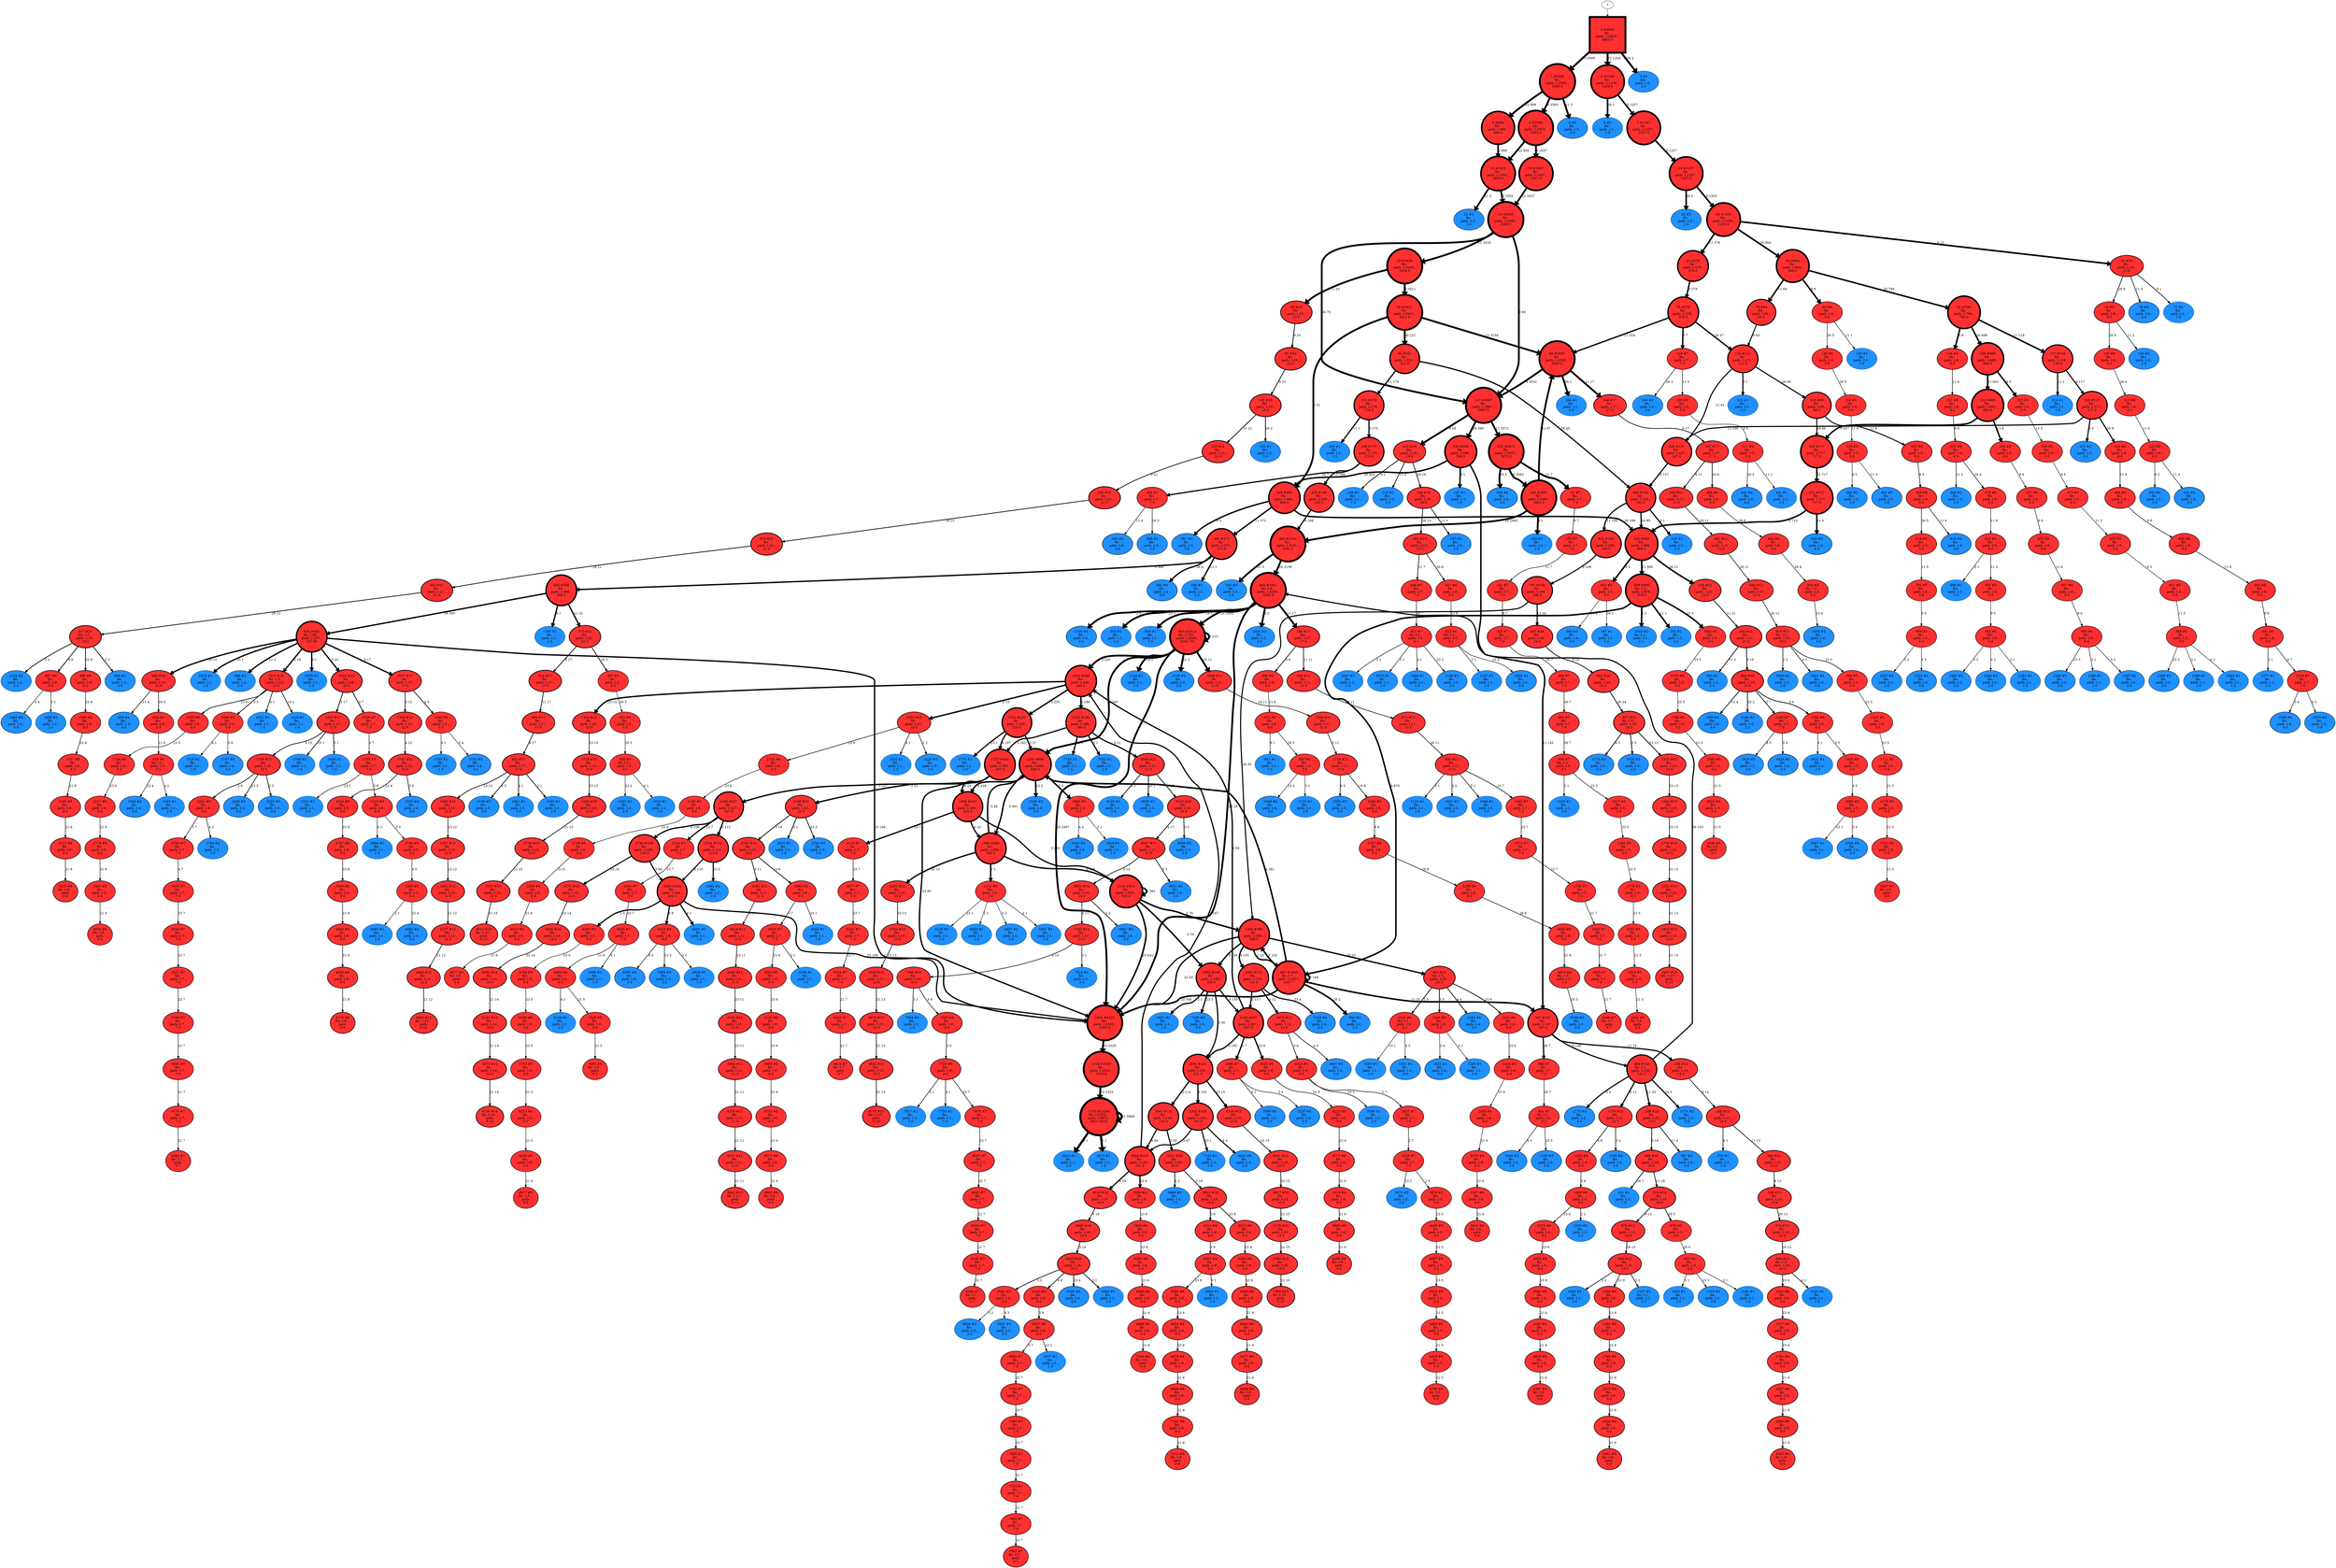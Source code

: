 // produced with flexfringe // 
digraph DFA {
	0 [label="root" shape=box];
		I -> 0;
	0 [ label="0 #4855\nfin: 
 path: 1:4855 , 
4855 0", style=filled, fillcolor="firebrick1", width=2.25002, height=2.25002, penwidth=8.48797];
		0 -> 1 [label="5 3595 " , penwidth=8.48797 ];
		0 -> 2 [label="22 1258 " , penwidth=8.48797 ];
		0 -> 3 [label="26 2 " , penwidth=8.48797 ];
	1 [ label="1 #3595\nfin: 
 path: 1:3595 , 
3595 0", style=filled, fillcolor="firebrick1", width=2.21785, height=2.21785, penwidth=8.18758];
		1 -> 4 [label="5 2593 " , penwidth=8.18758 ];
		1 -> 5 [label="22 999 " , penwidth=8.18758 ];
		1 -> 6 [label="11 3 " , penwidth=8.18758 ];
	2 [ label="2 #1258\nfin: 
 path: 1:1258 , 
1258 0", style=filled, fillcolor="firebrick1", width=2.09655, height=2.09655, penwidth=7.13807];
		2 -> 7 [label="5 1257 " , penwidth=7.13807 ];
		2 -> 8 [label="26 1 " , penwidth=7.13807 ];
	3 [ label="3 #2\nfin: 
 path: 1:2 , 
2 0", style=filled, fillcolor="dodgerblue1", width=0.741276, height=0.741276, penwidth=1.09861];
	4 [ label="4 #2593\nfin: 
 path: 1:2593 , 
2593 0", style=filled, fillcolor="firebrick1", width=2.18165, height=2.18165, penwidth=7.86096];
		4 -> 10 [label="5 1637 " , penwidth=7.86096 ];
		4 -> 12 [label="22 956 " , penwidth=7.86096 ];
	5 [ label="5 #999\nfin: 
 path: 1:999 , 
999 0", style=filled, fillcolor="firebrick1", width=2.06784, height=2.06784, penwidth=6.90776];
		5 -> 12 [label="5 999 " , penwidth=6.90776 ];
	6 [ label="6 #3\nfin: 
 path: 1:3 , 
3 0", style=filled, fillcolor="dodgerblue1", width=0.869742, height=0.869742, penwidth=1.38629];
	7 [ label="7 #1257\nfin: 
 path: 1:1257 , 
1257 0", style=filled, fillcolor="firebrick1", width=2.09646, height=2.09646, penwidth=7.13728];
		7 -> 14 [label="5 1257 " , penwidth=7.13728 ];
	8 [ label="8 #1\nfin: 
 path: 1:1 , 
1 0", style=filled, fillcolor="dodgerblue1", width=0.526589, height=0.526589, penwidth=0.693147];
	10 [ label="10 #1637\nfin: 
 path: 1:1637 , 
1637 0", style=filled, fillcolor="firebrick1", width=2.12838, height=2.12838, penwidth=7.40123];
		10 -> 18 [label="22 1637 " , penwidth=7.40123 ];
	12 [ label="12 #1955\nfin: 
 path: 1:1955 , 
1955 0", style=filled, fillcolor="firebrick1", width=2.14928, height=2.14928, penwidth=7.57866];
		12 -> 18 [label="5 1952 " , penwidth=7.57866 ];
		12 -> 22 [label="11 3 " , penwidth=7.57866 ];
	14 [ label="14 #1257\nfin: 
 path: 1:1257 , 
1257 0", style=filled, fillcolor="firebrick1", width=2.09646, height=2.09646, penwidth=7.13728];
		14 -> 24 [label="5 1255 " , penwidth=7.13728 ];
		14 -> 25 [label="26 2 " , penwidth=7.13728 ];
	18 [ label="18 #3589\nfin: 
 path: 1:3589 , 
3589 0", style=filled, fillcolor="firebrick1", width=2.21767, height=2.21767, penwidth=8.18591];
		18 -> 29 [label="11 3434 " , penwidth=8.18591 ];
		18 -> 147 [label="9 80 " , penwidth=8.18591 ];
		18 -> 147 [label="26 75 " , penwidth=8.18591 ];
	22 [ label="22 #3\nfin: 
 path: 1:3 , 
3 0", style=filled, fillcolor="dodgerblue1", width=0.869742, height=0.869742, penwidth=1.38629];
	24 [ label="24 #1255\nfin: 
 path: 1:1255 , 
1255 0", style=filled, fillcolor="firebrick1", width=2.09626, height=2.09626, penwidth=7.13569];
		24 -> 42 [label="11 378 " , penwidth=7.13569 ];
		24 -> 43 [label="9 13 " , penwidth=7.13569 ];
		24 -> 44 [label="26 864 " , penwidth=7.13569 ];
	25 [ label="25 #2\nfin: 
 path: 1:2 , 
2 0", style=filled, fillcolor="dodgerblue1", width=0.741276, height=0.741276, penwidth=1.09861];
	29 [ label="29 #3434\nfin: 
 path: 1:3434 , 
3434 0", style=filled, fillcolor="firebrick1", width=2.21285, height=2.21285, penwidth=8.14177];
		29 -> 49 [label="11 23 " , penwidth=8.14177 ];
		29 -> 50 [label="9 3411 " , penwidth=8.14177 ];
	42 [ label="42 #378\nfin: 
 path: 1:378 , 
378 0", style=filled, fillcolor="firebrick1", width=1.93695, height=1.93695, penwidth=5.93754];
		42 -> 75 [label="9 378 " , penwidth=5.93754 ];
	43 [ label="43 #13\nfin: 
 path: 1:13 , 
13 0", style=filled, fillcolor="firebrick1", width=1.29172, height=1.29172, penwidth=2.63906];
		43 -> 76 [label="11 4 " , penwidth=2.63906 ];
		43 -> 77 [label="9 1 " , penwidth=2.63906 ];
		43 -> 78 [label="26 8 " , penwidth=2.63906 ];
	44 [ label="44 #864\nfin: 
 path: 1:864 , 
864 0", style=filled, fillcolor="firebrick1", width=2.04933, height=2.04933, penwidth=6.76273];
		44 -> 79 [label="11 64 " , penwidth=6.76273 ];
		44 -> 80 [label="9 6 " , penwidth=6.76273 ];
		44 -> 81 [label="26 794 " , penwidth=6.76273 ];
	49 [ label="49 #23\nfin: 
 path: 1:23 , 
23 0", style=filled, fillcolor="firebrick1", width=1.42985, height=1.42985, penwidth=3.17805];
		49 -> 87 [label="9 23 " , penwidth=3.17805 ];
	50 [ label="50 #3411\nfin: 
 path: 1:3411 , 
3411 0", style=filled, fillcolor="firebrick1", width=2.21212, height=2.21212, penwidth=8.13505];
		50 -> 88 [label="11 3159 " , penwidth=8.13505 ];
		50 -> 348 [label="9 31 " , penwidth=8.13505 ];
		50 -> 90 [label="26 221 " , penwidth=8.13505 ];
	75 [ label="75 #378\nfin: 
 path: 1:378 , 
378 0", style=filled, fillcolor="firebrick1", width=1.93695, height=1.93695, penwidth=5.93754];
		75 -> 88 [label="11 324 " , penwidth=5.93754 ];
		75 -> 128 [label="9 7 " , penwidth=5.93754 ];
		75 -> 134 [label="26 47 " , penwidth=5.93754 ];
	76 [ label="76 #4\nfin: 
 path: 1:4 , 
4 0", style=filled, fillcolor="dodgerblue1", width=0.959135, height=0.959135, penwidth=1.60944];
	77 [ label="77 #1\nfin: 
 path: 1:1 , 
1 0", style=filled, fillcolor="dodgerblue1", width=0.526589, height=0.526589, penwidth=0.693147];
	78 [ label="78 #8\nfin: 
 path: 1:8 , 
8 0", style=filled, fillcolor="firebrick1", width=1.16228, height=1.16228, penwidth=2.19722];
		78 -> 132 [label="11 2 " , penwidth=2.19722 ];
		78 -> 133 [label="26 6 " , penwidth=2.19722 ];
	79 [ label="79 #64\nfin: 
 path: 1:64 , 
64 0", style=filled, fillcolor="firebrick1", width=1.64372, height=1.64372, penwidth=4.17439];
		79 -> 134 [label="9 64 " , penwidth=4.17439 ];
	80 [ label="80 #6\nfin: 
 path: 1:6 , 
6 0", style=filled, fillcolor="firebrick1", width=1.08042, height=1.08042, penwidth=1.94591];
		80 -> 135 [label="11 1 " , penwidth=1.94591 ];
		80 -> 136 [label="26 5 " , penwidth=1.94591 ];
	81 [ label="81 #794\nfin: 
 path: 1:794 , 
794 0", style=filled, fillcolor="firebrick1", width=2.0384, height=2.0384, penwidth=6.67834];
		81 -> 137 [label="11 118 " , penwidth=6.67834 ];
		81 -> 138 [label="9 8 " , penwidth=6.67834 ];
		81 -> 139 [label="26 668 " , penwidth=6.67834 ];
	87 [ label="87 #23\nfin: 
 path: 1:23 , 
23 0", style=filled, fillcolor="firebrick1", width=1.42985, height=1.42985, penwidth=3.17805];
		87 -> 145 [label="9 23 " , penwidth=3.17805 ];
	88 [ label="88 #3550\nfin: 
 path: 1:3550 , 
3550 0", style=filled, fillcolor="firebrick1", width=2.21648, height=2.21648, penwidth=8.17498];
		88 -> 146 [label="11 17 " , penwidth=8.17498 ];
		88 -> 147 [label="9 3532 " , penwidth=8.17498 ];
		88 -> 269 [label="26 1 " , penwidth=8.17498 ];
	90 [ label="90 #221\nfin: 
 path: 1:221 , 
221 0", style=filled, fillcolor="firebrick1", width=1.85672, height=1.85672, penwidth=5.40268];
		90 -> 151 [label="11 176 " , penwidth=5.40268 ];
		90 -> 465 [label="26 45 " , penwidth=5.40268 ];
	91 [ label="91 #7\nfin: 
 path: 1:7 , 
7 0", style=filled, fillcolor="firebrick1", width=1.12475, height=1.12475, penwidth=2.07944];
		91 -> 153 [label="9 7 " , penwidth=2.07944 ];
	107 [ label="107 #1\nfin: 
 path: 1:1 , 
1 0", style=filled, fillcolor="dodgerblue1", width=0.526589, height=0.526589, penwidth=0.693147];
	109 [ label="109 #1\nfin: 
 path: 1:1 , 
1 0", style=filled, fillcolor="dodgerblue1", width=0.526589, height=0.526589, penwidth=0.693147];
	119 [ label="119 #2\nfin: 
 path: 1:2 , 
2 0", style=filled, fillcolor="dodgerblue1", width=0.741276, height=0.741276, penwidth=1.09861];
	128 [ label="128 #7\nfin: 
 path: 1:7 , 
7 0", style=filled, fillcolor="firebrick1", width=1.12475, height=1.12475, penwidth=2.07944];
		128 -> 205 [label="11 5 " , penwidth=2.07944 ];
		128 -> 206 [label="26 2 " , penwidth=2.07944 ];
	132 [ label="132 #2\nfin: 
 path: 1:2 , 
2 0", style=filled, fillcolor="dodgerblue1", width=0.741276, height=0.741276, penwidth=1.09861];
	133 [ label="133 #6\nfin: 
 path: 1:6 , 
6 0", style=filled, fillcolor="firebrick1", width=1.08042, height=1.08042, penwidth=1.94591];
		133 -> 213 [label="26 6 " , penwidth=1.94591 ];
	134 [ label="134 #111\nfin: 
 path: 1:111 , 
111 0", style=filled, fillcolor="firebrick1", width=1.74371, height=1.74371, penwidth=4.7185];
		134 -> 330 [label="11 41 " , penwidth=4.7185 ];
		134 -> 215 [label="9 1 " , penwidth=4.7185 ];
		134 -> 216 [label="26 69 " , penwidth=4.7185 ];
	135 [ label="135 #1\nfin: 
 path: 1:1 , 
1 0", style=filled, fillcolor="dodgerblue1", width=0.526589, height=0.526589, penwidth=0.693147];
	136 [ label="136 #5\nfin: 
 path: 1:5 , 
5 0", style=filled, fillcolor="firebrick1", width=1.02667, height=1.02667, penwidth=1.79176];
		136 -> 218 [label="26 5 " , penwidth=1.79176 ];
	137 [ label="137 #118\nfin: 
 path: 1:118 , 
118 0", style=filled, fillcolor="firebrick1", width=1.75425, height=1.75425, penwidth=4.77912];
		137 -> 219 [label="11 1 " , penwidth=4.77912 ];
		137 -> 220 [label="9 117 " , penwidth=4.77912 ];
	138 [ label="138 #8\nfin: 
 path: 1:8 , 
8 0", style=filled, fillcolor="firebrick1", width=1.16228, height=1.16228, penwidth=2.19722];
		138 -> 221 [label="11 8 " , penwidth=2.19722 ];
	139 [ label="139 #668\nfin: 
 path: 1:668 , 
668 0", style=filled, fillcolor="firebrick1", width=2.01567, height=2.01567, penwidth=6.50578];
		139 -> 222 [label="11 663 " , penwidth=6.50578 ];
		139 -> 223 [label="9 5 " , penwidth=6.50578 ];
	145 [ label="145 #23\nfin: 
 path: 1:23 , 
23 0", style=filled, fillcolor="firebrick1", width=1.42985, height=1.42985, penwidth=3.17805];
		145 -> 229 [label="11 21 " , penwidth=3.17805 ];
		145 -> 230 [label="26 2 " , penwidth=3.17805 ];
	146 [ label="146 #17\nfin: 
 path: 1:17 , 
17 0", style=filled, fillcolor="firebrick1", width=1.3585, height=1.3585, penwidth=2.89037];
		146 -> 231 [label="9 17 " , penwidth=2.89037 ];
	147 [ label="147 #3687\nfin: 
 path: 1:3687 , 
3687 0", style=filled, fillcolor="firebrick1", width=2.2206, height=2.2206, penwidth=8.21284];
		147 -> 232 [label="11 3072 " , penwidth=8.21284 ];
		147 -> 233 [label="9 19 " , penwidth=8.21284 ];
		147 -> 234 [label="26 596 " , penwidth=8.21284 ];
	151 [ label="151 #176\nfin: 
 path: 1:176 , 
176 0", style=filled, fillcolor="firebrick1", width=1.8207, height=1.8207, penwidth=5.17615];
		151 -> 262 [label="11 1 " , penwidth=5.17615 ];
		151 -> 239 [label="9 175 " , penwidth=5.17615 ];
	153 [ label="153 #7\nfin: 
 path: 1:7 , 
7 0", style=filled, fillcolor="firebrick1", width=1.12475, height=1.12475, penwidth=2.07944];
		153 -> 241 [label="11 7 " , penwidth=2.07944 ];
	155 [ label="155 #1\nfin: 
 path: 1:1 , 
1 0", style=filled, fillcolor="dodgerblue1", width=0.526589, height=0.526589, penwidth=0.693147];
	157 [ label="157 #3\nfin: 
 path: 1:3 , 
3 0", style=filled, fillcolor="dodgerblue1", width=0.869742, height=0.869742, penwidth=1.38629];
	158 [ label="158 #14\nfin: 
 path: 1:14 , 
14 0", style=filled, fillcolor="firebrick1", width=1.31051, height=1.31051, penwidth=2.70805];
		158 -> 248 [label="9 14 " , penwidth=2.70805 ];
	205 [ label="205 #5\nfin: 
 path: 1:5 , 
5 0", style=filled, fillcolor="firebrick1", width=1.02667, height=1.02667, penwidth=1.79176];
		205 -> 311 [label="9 5 " , penwidth=1.79176 ];
	206 [ label="206 #2\nfin: 
 path: 1:2 , 
2 0", style=filled, fillcolor="dodgerblue1", width=0.741276, height=0.741276, penwidth=1.09861];
	213 [ label="213 #6\nfin: 
 path: 1:6 , 
6 0", style=filled, fillcolor="firebrick1", width=1.08042, height=1.08042, penwidth=1.94591];
		213 -> 322 [label="11 6 " , penwidth=1.94591 ];
	215 [ label="215 #1\nfin: 
 path: 1:1 , 
1 0", style=filled, fillcolor="dodgerblue1", width=0.526589, height=0.526589, penwidth=0.693147];
	216 [ label="216 #69\nfin: 
 path: 1:69 , 
69 0", style=filled, fillcolor="firebrick1", width=1.65794, height=1.65794, penwidth=4.2485];
		216 -> 325 [label="11 9 " , penwidth=4.2485 ];
		216 -> 335 [label="26 60 " , penwidth=4.2485 ];
	218 [ label="218 #5\nfin: 
 path: 1:5 , 
5 0", style=filled, fillcolor="firebrick1", width=1.02667, height=1.02667, penwidth=1.79176];
		218 -> 328 [label="11 5 " , penwidth=1.79176 ];
	219 [ label="219 #1\nfin: 
 path: 1:1 , 
1 0", style=filled, fillcolor="dodgerblue1", width=0.526589, height=0.526589, penwidth=0.693147];
	220 [ label="220 #117\nfin: 
 path: 1:117 , 
117 0", style=filled, fillcolor="firebrick1", width=1.75279, height=1.75279, penwidth=4.77068];
		220 -> 330 [label="11 106 " , penwidth=4.77068 ];
		220 -> 331 [label="9 3 " , penwidth=4.77068 ];
		220 -> 332 [label="26 8 " , penwidth=4.77068 ];
	221 [ label="221 #8\nfin: 
 path: 1:8 , 
8 0", style=filled, fillcolor="firebrick1", width=1.16228, height=1.16228, penwidth=2.19722];
		221 -> 333 [label="9 8 " , penwidth=2.19722 ];
	222 [ label="222 #663\nfin: 
 path: 1:663 , 
663 0", style=filled, fillcolor="firebrick1", width=2.01467, height=2.01467, penwidth=6.49828];
		222 -> 334 [label="11 6 " , penwidth=6.49828 ];
		222 -> 335 [label="9 657 " , penwidth=6.49828 ];
	223 [ label="223 #5\nfin: 
 path: 1:5 , 
5 0", style=filled, fillcolor="firebrick1", width=1.02667, height=1.02667, penwidth=1.79176];
		223 -> 336 [label="11 5 " , penwidth=1.79176 ];
	229 [ label="229 #21\nfin: 
 path: 1:21 , 
21 0", style=filled, fillcolor="firebrick1", width=1.4088, height=1.4088, penwidth=3.09104];
		229 -> 342 [label="9 21 " , penwidth=3.09104 ];
	230 [ label="230 #2\nfin: 
 path: 1:2 , 
2 0", style=filled, fillcolor="dodgerblue1", width=0.741276, height=0.741276, penwidth=1.09861];
	231 [ label="231 #17\nfin: 
 path: 1:17 , 
17 0", style=filled, fillcolor="firebrick1", width=1.3585, height=1.3585, penwidth=2.89037];
		231 -> 344 [label="9 11 " , penwidth=2.89037 ];
		231 -> 499 [label="26 6 " , penwidth=2.89037 ];
	232 [ label="232 #3072\nfin: 
 path: 1:3072 , 
3072 0", style=filled, fillcolor="firebrick1", width=2.2006, height=2.2006, penwidth=8.03041];
		232 -> 91 [label="11 7 " , penwidth=8.03041 ];
		232 -> 345 [label="9 3061 " , penwidth=8.03041 ];
		232 -> 500 [label="26 4 " , penwidth=8.03041 ];
	233 [ label="233 #19\nfin: 
 path: 1:19 , 
19 0", style=filled, fillcolor="firebrick1", width=1.38523, height=1.38523, penwidth=2.99573];
		233 -> 119 [label="11 2 " , penwidth=2.99573 ];
		233 -> 109 [label="9 1 " , penwidth=2.99573 ];
		233 -> 346 [label="26 16 " , penwidth=2.99573 ];
	234 [ label="234 #596\nfin: 
 path: 1:596 , 
596 0", style=filled, fillcolor="firebrick1", width=2.00039, height=2.00039, penwidth=6.39192];
		234 -> 347 [label="11 142 " , penwidth=6.39192 ];
		234 -> 107 [label="9 1 " , penwidth=6.39192 ];
		234 -> 348 [label="26 453 " , penwidth=6.39192 ];
	238 [ label="238 #21\nfin: 
 path: 1:21 , 
21 0", style=filled, fillcolor="firebrick1", width=1.4088, height=1.4088, penwidth=3.09104];
		238 -> 354 [label="11 21 " , penwidth=3.09104 ];
	239 [ label="239 #175\nfin: 
 path: 1:175 , 
175 0", style=filled, fillcolor="firebrick1", width=1.81978, height=1.81978, penwidth=5.17048];
		239 -> 355 [label="11 168 " , penwidth=5.17048 ];
		239 -> 356 [label="26 7 " , penwidth=5.17048 ];
	241 [ label="241 #7\nfin: 
 path: 1:7 , 
7 0", style=filled, fillcolor="firebrick1", width=1.12475, height=1.12475, penwidth=2.07944];
		241 -> 358 [label="9 7 " , penwidth=2.07944 ];
	245 [ label="245 #3\nfin: 
 path: 1:3 , 
3 0", style=filled, fillcolor="dodgerblue1", width=0.869742, height=0.869742, penwidth=1.38629];
	248 [ label="248 #14\nfin: 
 path: 1:14 , 
14 0", style=filled, fillcolor="firebrick1", width=1.31051, height=1.31051, penwidth=2.70805];
		248 -> 366 [label="11 13 " , penwidth=2.70805 ];
		248 -> 370 [label="9 1 " , penwidth=2.70805 ];
	249 [ label="249 #23\nfin: 
 path: 1:23 , 
23 0", style=filled, fillcolor="firebrick1", width=1.42985, height=1.42985, penwidth=3.17805];
		249 -> 367 [label="11 4 " , penwidth=3.17805 ];
		249 -> 368 [label="9 19 " , penwidth=3.17805 ];
	262 [ label="262 #1\nfin: 
 path: 1:1 , 
1 0", style=filled, fillcolor="dodgerblue1", width=0.526589, height=0.526589, penwidth=0.693147];
	269 [ label="269 #1\nfin: 
 path: 1:1 , 
1 0", style=filled, fillcolor="dodgerblue1", width=0.526589, height=0.526589, penwidth=0.693147];
	288 [ label="288 #1\nfin: 
 path: 1:1 , 
1 0", style=filled, fillcolor="dodgerblue1", width=0.526589, height=0.526589, penwidth=0.693147];
	311 [ label="311 #5\nfin: 
 path: 1:5 , 
5 0", style=filled, fillcolor="firebrick1", width=1.02667, height=1.02667, penwidth=1.79176];
		311 -> 441 [label="11 1 " , penwidth=1.79176 ];
		311 -> 442 [label="26 4 " , penwidth=1.79176 ];
	322 [ label="322 #6\nfin: 
 path: 1:6 , 
6 0", style=filled, fillcolor="firebrick1", width=1.08042, height=1.08042, penwidth=1.94591];
		322 -> 454 [label="11 4 " , penwidth=1.94591 ];
		322 -> 455 [label="9 2 " , penwidth=1.94591 ];
	325 [ label="325 #9\nfin: 
 path: 1:9 , 
9 0", style=filled, fillcolor="firebrick1", width=1.19471, height=1.19471, penwidth=2.30259];
		325 -> 459 [label="9 9 " , penwidth=2.30259 ];
	328 [ label="328 #5\nfin: 
 path: 1:5 , 
5 0", style=filled, fillcolor="firebrick1", width=1.02667, height=1.02667, penwidth=1.79176];
		328 -> 462 [label="11 3 " , penwidth=1.79176 ];
		328 -> 463 [label="9 2 " , penwidth=1.79176 ];
	330 [ label="330 #147\nfin: 
 path: 1:147 , 
147 0", style=filled, fillcolor="firebrick1", width=1.79129, height=1.79129, penwidth=4.99721];
		330 -> 465 [label="9 147 " , penwidth=4.99721 ];
	331 [ label="331 #3\nfin: 
 path: 1:3 , 
3 0", style=filled, fillcolor="dodgerblue1", width=0.869742, height=0.869742, penwidth=1.38629];
	332 [ label="332 #8\nfin: 
 path: 1:8 , 
8 0", style=filled, fillcolor="firebrick1", width=1.16228, height=1.16228, penwidth=2.19722];
		332 -> 468 [label="11 8 " , penwidth=2.19722 ];
	333 [ label="333 #8\nfin: 
 path: 1:8 , 
8 0", style=filled, fillcolor="firebrick1", width=1.16228, height=1.16228, penwidth=2.19722];
		333 -> 469 [label="11 2 " , penwidth=2.19722 ];
		333 -> 470 [label="26 6 " , penwidth=2.19722 ];
	334 [ label="334 #6\nfin: 
 path: 1:6 , 
6 0", style=filled, fillcolor="firebrick1", width=1.08042, height=1.08042, penwidth=1.94591];
		334 -> 471 [label="9 6 " , penwidth=1.94591 ];
	335 [ label="335 #717\nfin: 
 path: 1:717 , 
717 0", style=filled, fillcolor="firebrick1", width=2.02505, height=2.02505, penwidth=6.57647];
		335 -> 472 [label="11 717 " , penwidth=6.57647 ];
	336 [ label="336 #5\nfin: 
 path: 1:5 , 
5 0", style=filled, fillcolor="firebrick1", width=1.02667, height=1.02667, penwidth=1.79176];
		336 -> 473 [label="9 5 " , penwidth=1.79176 ];
	342 [ label="342 #21\nfin: 
 path: 1:21 , 
21 0", style=filled, fillcolor="firebrick1", width=1.4088, height=1.4088, penwidth=3.09104];
		342 -> 479 [label="26 21 " , penwidth=3.09104 ];
	344 [ label="344 #11\nfin: 
 path: 1:11 , 
11 0", style=filled, fillcolor="firebrick1", width=1.24844, height=1.24844, penwidth=2.48491];
		344 -> 481 [label="26 11 " , penwidth=2.48491 ];
	345 [ label="345 #3061\nfin: 
 path: 1:3061 , 
3061 0", style=filled, fillcolor="firebrick1", width=2.2002, height=2.2002, penwidth=8.02682];
		345 -> 88 [label="11 67 " , penwidth=8.02682 ];
		345 -> 155 [label="9 1 " , penwidth=8.02682 ];
		345 -> 482 [label="26 2993 " , penwidth=8.02682 ];
	346 [ label="346 #16\nfin: 
 path: 1:16 , 
16 0", style=filled, fillcolor="firebrick1", width=1.3437, height=1.3437, penwidth=2.83321];
		346 -> 157 [label="11 3 " , penwidth=2.83321 ];
		346 -> 483 [label="26 13 " , penwidth=2.83321 ];
	347 [ label="347 #167\nfin: 
 path: 1:167 , 
167 0", style=filled, fillcolor="firebrick1", width=1.81221, height=1.81221, penwidth=5.12396];
		347 -> 158 [label="11 14 " , penwidth=5.12396 ];
		347 -> 484 [label="9 146 " , penwidth=5.12396 ];
		347 -> 666 [label="26 7 " , penwidth=5.12396 ];
	348 [ label="348 #484\nfin: 
 path: 1:484 , 
484 0", style=filled, fillcolor="firebrick1", width=1.97188, height=1.97188, penwidth=6.18415];
		348 -> 485 [label="11 373 " , penwidth=6.18415 ];
		348 -> 561 [label="9 3 " , penwidth=6.18415 ];
		348 -> 635 [label="26 108 " , penwidth=6.18415 ];
	352 [ label="352 #1\nfin: 
 path: 1:1 , 
1 0", style=filled, fillcolor="dodgerblue1", width=0.526589, height=0.526589, penwidth=0.693147];
	354 [ label="354 #21\nfin: 
 path: 1:21 , 
21 0", style=filled, fillcolor="firebrick1", width=1.4088, height=1.4088, penwidth=3.09104];
		354 -> 493 [label="11 2 " , penwidth=3.09104 ];
		354 -> 494 [label="9 19 " , penwidth=3.09104 ];
	355 [ label="355 #168\nfin: 
 path: 1:168 , 
168 0", style=filled, fillcolor="firebrick1", width=1.81318, height=1.81318, penwidth=5.1299];
		355 -> 482 [label="9 168 " , penwidth=5.1299 ];
	356 [ label="356 #7\nfin: 
 path: 1:7 , 
7 0", style=filled, fillcolor="firebrick1", width=1.12475, height=1.12475, penwidth=2.07944];
		356 -> 496 [label="11 4 " , penwidth=2.07944 ];
		356 -> 569 [label="26 3 " , penwidth=2.07944 ];
	358 [ label="358 #7\nfin: 
 path: 1:7 , 
7 0", style=filled, fillcolor="firebrick1", width=1.12475, height=1.12475, penwidth=2.07944];
		358 -> 498 [label="26 7 " , penwidth=2.07944 ];
	364 [ label="364 #17\nfin: 
 path: 1:17 , 
17 0", style=filled, fillcolor="firebrick1", width=1.3585, height=1.3585, penwidth=2.89037];
		364 -> 505 [label="11 11 " , penwidth=2.89037 ];
		364 -> 506 [label="9 6 " , penwidth=2.89037 ];
	366 [ label="366 #13\nfin: 
 path: 1:13 , 
13 0", style=filled, fillcolor="firebrick1", width=1.29172, height=1.29172, penwidth=2.63906];
		366 -> 508 [label="9 13 " , penwidth=2.63906 ];
	367 [ label="367 #4\nfin: 
 path: 1:4 , 
4 0", style=filled, fillcolor="dodgerblue1", width=0.959135, height=0.959135, penwidth=1.60944];
	368 [ label="368 #19\nfin: 
 path: 1:19 , 
19 0", style=filled, fillcolor="firebrick1", width=1.38523, height=1.38523, penwidth=2.99573];
		368 -> 510 [label="11 18 " , penwidth=2.99573 ];
		368 -> 551 [label="26 1 " , penwidth=2.99573 ];
	370 [ label="370 #1\nfin: 
 path: 1:1 , 
1 0", style=filled, fillcolor="dodgerblue1", width=0.526589, height=0.526589, penwidth=0.693147];
	372 [ label="372 #22\nfin: 
 path: 1:22 , 
22 0", style=filled, fillcolor="firebrick1", width=1.41961, height=1.41961, penwidth=3.13549];
		372 -> 514 [label="9 17 " , penwidth=3.13549 ];
		372 -> 487 [label="26 5 " , penwidth=3.13549 ];
	441 [ label="441 #1\nfin: 
 path: 1:1 , 
1 0", style=filled, fillcolor="dodgerblue1", width=0.526589, height=0.526589, penwidth=0.693147];
	442 [ label="442 #4\nfin: 
 path: 1:4 , 
4 0", style=filled, fillcolor="dodgerblue1", width=0.959135, height=0.959135, penwidth=1.60944];
	454 [ label="454 #4\nfin: 
 path: 1:4 , 
4 0", style=filled, fillcolor="dodgerblue1", width=0.959135, height=0.959135, penwidth=1.60944];
	455 [ label="455 #2\nfin: 
 path: 1:2 , 
2 0", style=filled, fillcolor="dodgerblue1", width=0.741276, height=0.741276, penwidth=1.09861];
	459 [ label="459 #9\nfin: 
 path: 1:9 , 
9 0", style=filled, fillcolor="firebrick1", width=1.19471, height=1.19471, penwidth=2.30259];
		459 -> 618 [label="11 4 " , penwidth=2.30259 ];
		459 -> 619 [label="26 5 " , penwidth=2.30259 ];
	462 [ label="462 #3\nfin: 
 path: 1:3 , 
3 0", style=filled, fillcolor="dodgerblue1", width=0.869742, height=0.869742, penwidth=1.38629];
	463 [ label="463 #2\nfin: 
 path: 1:2 , 
2 0", style=filled, fillcolor="dodgerblue1", width=0.741276, height=0.741276, penwidth=1.09861];
	465 [ label="465 #192\nfin: 
 path: 1:192 , 
192 0", style=filled, fillcolor="firebrick1", width=1.83461, height=1.83461, penwidth=5.26269];
		465 -> 625 [label="11 106 " , penwidth=5.26269 ];
		465 -> 626 [label="9 1 " , penwidth=5.26269 ];
		465 -> 635 [label="26 85 " , penwidth=5.26269 ];
	468 [ label="468 #8\nfin: 
 path: 1:8 , 
8 0", style=filled, fillcolor="firebrick1", width=1.16228, height=1.16228, penwidth=2.19722];
		468 -> 630 [label="9 8 " , penwidth=2.19722 ];
	469 [ label="469 #2\nfin: 
 path: 1:2 , 
2 0", style=filled, fillcolor="dodgerblue1", width=0.741276, height=0.741276, penwidth=1.09861];
	470 [ label="470 #6\nfin: 
 path: 1:6 , 
6 0", style=filled, fillcolor="firebrick1", width=1.08042, height=1.08042, penwidth=1.94591];
		470 -> 632 [label="11 6 " , penwidth=1.94591 ];
	471 [ label="471 #6\nfin: 
 path: 1:6 , 
6 0", style=filled, fillcolor="firebrick1", width=1.08042, height=1.08042, penwidth=1.94591];
		471 -> 633 [label="9 6 " , penwidth=1.94591 ];
	472 [ label="472 #717\nfin: 
 path: 1:717 , 
717 0", style=filled, fillcolor="firebrick1", width=2.02505, height=2.02505, penwidth=6.57647];
		472 -> 634 [label="11 4 " , penwidth=6.57647 ];
		472 -> 635 [label="9 713 " , penwidth=6.57647 ];
	473 [ label="473 #5\nfin: 
 path: 1:5 , 
5 0", style=filled, fillcolor="firebrick1", width=1.02667, height=1.02667, penwidth=1.79176];
		473 -> 636 [label="11 5 " , penwidth=1.79176 ];
	479 [ label="479 #21\nfin: 
 path: 1:21 , 
21 0", style=filled, fillcolor="firebrick1", width=1.4088, height=1.4088, penwidth=3.09104];
		479 -> 642 [label="26 21 " , penwidth=3.09104 ];
	481 [ label="481 #11\nfin: 
 path: 1:11 , 
11 0", style=filled, fillcolor="firebrick1", width=1.24844, height=1.24844, penwidth=2.48491];
		481 -> 644 [label="26 11 " , penwidth=2.48491 ];
	482 [ label="482 #3161\nfin: 
 path: 1:3161 , 
3161 0", style=filled, fillcolor="firebrick1", width=2.20375, height=2.20375, penwidth=8.05896];
		482 -> 245 [label="11 3 " , penwidth=8.05896 ];
		482 -> 645 [label="26 3158 " , penwidth=8.05896 ];
	483 [ label="483 #13\nfin: 
 path: 1:13 , 
13 0", style=filled, fillcolor="firebrick1", width=1.29172, height=1.29172, penwidth=2.63906];
		483 -> 646 [label="11 7 " , penwidth=2.63906 ];
		483 -> 647 [label="26 6 " , penwidth=2.63906 ];
	484 [ label="484 #146\nfin: 1:1 , 
 path: 1:145 , 
145 1", style=filled, fillcolor="firebrick1", width=1.79016, height=1.79016, penwidth=4.99043];
		484 -> 249 [label="11 23 " , penwidth=4.99043 ];
		484 -> 645 [label="26 103 " , penwidth=4.99043 ];
		484 -> 1174 [label="23 3 " , penwidth=4.99043 ];
		484 -> 1175 [label="2 4 " , penwidth=4.99043 ];
		484 -> 1176 [label="4 12 " , penwidth=4.99043 ];
	485 [ label="485 #373\nfin: 
 path: 1:373 , 
373 0", style=filled, fillcolor="firebrick1", width=1.93503, height=1.93503, penwidth=5.92426];
		485 -> 288 [label="11 1 " , penwidth=5.92426 ];
		485 -> 649 [label="9 368 " , penwidth=5.92426 ];
		485 -> 842 [label="26 4 " , penwidth=5.92426 ];
	487 [ label="487 #5\nfin: 
 path: 1:5 , 
5 0", style=filled, fillcolor="firebrick1", width=1.02667, height=1.02667, penwidth=1.79176];
		487 -> 651 [label="26 5 " , penwidth=1.79176 ];
	488 [ label="488 #2\nfin: 
 path: 1:2 , 
2 0", style=filled, fillcolor="dodgerblue1", width=0.741276, height=0.741276, penwidth=1.09861];
	489 [ label="489 #10\nfin: 
 path: 1:10 , 
10 0", style=filled, fillcolor="firebrick1", width=1.22316, height=1.22316, penwidth=2.3979];
		489 -> 653 [label="11 4 " , penwidth=2.3979 ];
		489 -> 654 [label="26 6 " , penwidth=2.3979 ];
	493 [ label="493 #2\nfin: 
 path: 1:2 , 
2 0", style=filled, fillcolor="dodgerblue1", width=0.741276, height=0.741276, penwidth=1.09861];
	494 [ label="494 #19\nfin: 
 path: 1:19 , 
19 0", style=filled, fillcolor="firebrick1", width=1.38523, height=1.38523, penwidth=2.99573];
		494 -> 659 [label="11 4 " , penwidth=2.99573 ];
		494 -> 1248 [label="23 2 " , penwidth=2.99573 ];
		494 -> 1249 [label="3 7 " , penwidth=2.99573 ];
		494 -> 1250 [label="4 6 " , penwidth=2.99573 ];
	496 [ label="496 #4\nfin: 
 path: 1:4 , 
4 0", style=filled, fillcolor="dodgerblue1", width=0.959135, height=0.959135, penwidth=1.60944];
	497 [ label="497 #24\nfin: 
 path: 1:24 , 
24 0", style=filled, fillcolor="firebrick1", width=1.43957, height=1.43957, penwidth=3.21888];
		497 -> 662 [label="9 24 " , penwidth=3.21888 ];
	498 [ label="498 #7\nfin: 
 path: 1:7 , 
7 0", style=filled, fillcolor="firebrick1", width=1.12475, height=1.12475, penwidth=2.07944];
		498 -> 663 [label="26 7 " , penwidth=2.07944 ];
	499 [ label="499 #6\nfin: 
 path: 1:6 , 
6 0", style=filled, fillcolor="firebrick1", width=1.08042, height=1.08042, penwidth=1.94591];
		499 -> 664 [label="26 6 " , penwidth=1.94591 ];
	500 [ label="500 #4\nfin: 
 path: 1:4 , 
4 0", style=filled, fillcolor="dodgerblue1", width=0.959135, height=0.959135, penwidth=1.60944];
	505 [ label="505 #11\nfin: 
 path: 1:11 , 
11 0", style=filled, fillcolor="firebrick1", width=1.24844, height=1.24844, penwidth=2.48491];
		505 -> 671 [label="9 11 " , penwidth=2.48491 ];
	506 [ label="506 #6\nfin: 
 path: 1:6 , 
6 0", style=filled, fillcolor="firebrick1", width=1.08042, height=1.08042, penwidth=1.94591];
		506 -> 672 [label="11 6 " , penwidth=1.94591 ];
	508 [ label="508 #13\nfin: 
 path: 1:13 , 
13 0", style=filled, fillcolor="firebrick1", width=1.29172, height=1.29172, penwidth=2.63906];
		508 -> 674 [label="26 13 " , penwidth=2.63906 ];
	510 [ label="510 #18\nfin: 
 path: 1:18 , 
18 0", style=filled, fillcolor="firebrick1", width=1.37231, height=1.37231, penwidth=2.94444];
		510 -> 679 [label="9 13 " , penwidth=2.94444 ];
		510 -> 676 [label="26 5 " , penwidth=2.94444 ];
	514 [ label="514 #17\nfin: 
 path: 1:17 , 
17 0", style=filled, fillcolor="firebrick1", width=1.3585, height=1.3585, penwidth=2.89037];
		514 -> 680 [label="11 17 " , penwidth=2.89037 ];
	551 [ label="551 #1\nfin: 
 path: 1:1 , 
1 0", style=filled, fillcolor="dodgerblue1", width=0.526589, height=0.526589, penwidth=0.693147];
	561 [ label="561 #3\nfin: 
 path: 1:3 , 
3 0", style=filled, fillcolor="dodgerblue1", width=0.869742, height=0.869742, penwidth=1.38629];
	569 [ label="569 #3\nfin: 
 path: 1:3 , 
3 0", style=filled, fillcolor="dodgerblue1", width=0.869742, height=0.869742, penwidth=1.38629];
	618 [ label="618 #4\nfin: 
 path: 1:4 , 
4 0", style=filled, fillcolor="dodgerblue1", width=0.959135, height=0.959135, penwidth=1.60944];
	619 [ label="619 #5\nfin: 
 path: 1:5 , 
5 0", style=filled, fillcolor="firebrick1", width=1.02667, height=1.02667, penwidth=1.79176];
		619 -> 791 [label="11 5 " , penwidth=1.79176 ];
	625 [ label="625 #106\nfin: 
 path: 1:106 , 
106 0", style=filled, fillcolor="firebrick1", width=1.73569, height=1.73569, penwidth=4.67283];
		625 -> 797 [label="9 106 " , penwidth=4.67283 ];
	626 [ label="626 #1\nfin: 
 path: 1:1 , 
1 0", style=filled, fillcolor="dodgerblue1", width=0.526589, height=0.526589, penwidth=0.693147];
	630 [ label="630 #8\nfin: 
 path: 1:8 , 
8 0", style=filled, fillcolor="firebrick1", width=1.16228, height=1.16228, penwidth=2.19722];
		630 -> 803 [label="11 8 " , penwidth=2.19722 ];
	632 [ label="632 #6\nfin: 
 path: 1:6 , 
6 0", style=filled, fillcolor="firebrick1", width=1.08042, height=1.08042, penwidth=1.94591];
		632 -> 805 [label="11 5 " , penwidth=1.94591 ];
		632 -> 806 [label="9 1 " , penwidth=1.94591 ];
	633 [ label="633 #6\nfin: 
 path: 1:6 , 
6 0", style=filled, fillcolor="firebrick1", width=1.08042, height=1.08042, penwidth=1.94591];
		633 -> 807 [label="11 6 " , penwidth=1.94591 ];
	634 [ label="634 #4\nfin: 
 path: 1:4 , 
4 0", style=filled, fillcolor="dodgerblue1", width=0.959135, height=0.959135, penwidth=1.60944];
	635 [ label="635 #906\nfin: 
 path: 1:906 , 
906 0", style=filled, fillcolor="firebrick1", width=2.05542, height=2.05542, penwidth=6.81014];
		635 -> 809 [label="11 880 " , penwidth=6.81014 ];
		635 -> 810 [label="9 5 " , penwidth=6.81014 ];
		635 -> 238 [label="26 21 " , penwidth=6.81014 ];
	636 [ label="636 #5\nfin: 
 path: 1:5 , 
5 0", style=filled, fillcolor="firebrick1", width=1.02667, height=1.02667, penwidth=1.79176];
		636 -> 811 [label="9 5 " , penwidth=1.79176 ];
	642 [ label="642 #21\nfin: 
 path: 1:21 , 
21 0", style=filled, fillcolor="firebrick1", width=1.4088, height=1.4088, penwidth=3.09104];
		642 -> 817 [label="26 21 " , penwidth=3.09104 ];
	644 [ label="644 #11\nfin: 
 path: 1:11 , 
11 0", style=filled, fillcolor="firebrick1", width=1.24844, height=1.24844, penwidth=2.48491];
		644 -> 819 [label="26 11 " , penwidth=2.48491 ];
	645 [ label="645 #3261\nfin: 1:6 , 
 path: 1:3255 , 
3255 6", style=filled, fillcolor="firebrick1", width=2.20719, height=2.20719, penwidth=8.0901];
		645 -> 364 [label="11 17 " , penwidth=8.0901 ];
		645 -> 820 [label="26 3202 " , penwidth=8.0901 ];
		645 -> 1002 [label="23 28 " , penwidth=8.0901 ];
		645 -> 1056 [label="2 2 " , penwidth=8.0901 ];
		645 -> 1189 [label="3 4 " , penwidth=8.0901 ];
		645 -> 904 [label="25 1 " , penwidth=8.0901 ];
		645 -> 900 [label="18 1 " , penwidth=8.0901 ];
	646 [ label="646 #7\nfin: 
 path: 1:7 , 
7 0", style=filled, fillcolor="firebrick1", width=1.12475, height=1.12475, penwidth=2.07944];
		646 -> 821 [label="26 7 " , penwidth=2.07944 ];
	647 [ label="647 #6\nfin: 
 path: 1:6 , 
6 0", style=filled, fillcolor="firebrick1", width=1.08042, height=1.08042, penwidth=1.94591];
		647 -> 822 [label="11 6 " , penwidth=1.94591 ];
	649 [ label="649 #368\nfin: 
 path: 1:368 , 
368 0", style=filled, fillcolor="firebrick1", width=1.93308, height=1.93308, penwidth=5.9108];
		649 -> 372 [label="11 22 " , penwidth=5.9108 ];
		649 -> 824 [label="26 345 " , penwidth=5.9108 ];
		649 -> 1190 [label="4 1 " , penwidth=5.9108 ];
	651 [ label="651 #5\nfin: 
 path: 1:5 , 
5 0", style=filled, fillcolor="firebrick1", width=1.02667, height=1.02667, penwidth=1.79176];
		651 -> 826 [label="26 5 " , penwidth=1.79176 ];
	653 [ label="653 #4\nfin: 
 path: 1:4 , 
4 0", style=filled, fillcolor="dodgerblue1", width=0.959135, height=0.959135, penwidth=1.60944];
	654 [ label="654 #6\nfin: 
 path: 1:6 , 
6 0", style=filled, fillcolor="firebrick1", width=1.08042, height=1.08042, penwidth=1.94591];
		654 -> 829 [label="11 6 " , penwidth=1.94591 ];
	659 [ label="659 #4\nfin: 
 path: 1:4 , 
4 0", style=filled, fillcolor="dodgerblue1", width=0.959135, height=0.959135, penwidth=1.60944];
	662 [ label="662 #24\nfin: 
 path: 1:24 , 
24 0", style=filled, fillcolor="firebrick1", width=1.43957, height=1.43957, penwidth=3.21888];
		662 -> 837 [label="26 24 " , penwidth=3.21888 ];
	663 [ label="663 #7\nfin: 
 path: 1:7 , 
7 0", style=filled, fillcolor="firebrick1", width=1.12475, height=1.12475, penwidth=2.07944];
		663 -> 838 [label="26 7 " , penwidth=2.07944 ];
	664 [ label="664 #6\nfin: 
 path: 1:6 , 
6 0", style=filled, fillcolor="firebrick1", width=1.08042, height=1.08042, penwidth=1.94591];
		664 -> 839 [label="26 6 " , penwidth=1.94591 ];
	666 [ label="666 #7\nfin: 
 path: 1:7 , 
7 0", style=filled, fillcolor="firebrick1", width=1.12475, height=1.12475, penwidth=2.07944];
		666 -> 841 [label="26 7 " , penwidth=2.07944 ];
	671 [ label="671 #11\nfin: 
 path: 1:11 , 
11 0", style=filled, fillcolor="firebrick1", width=1.24844, height=1.24844, penwidth=2.48491];
		671 -> 846 [label="26 11 " , penwidth=2.48491 ];
	672 [ label="672 #6\nfin: 
 path: 1:6 , 
6 0", style=filled, fillcolor="firebrick1", width=1.08042, height=1.08042, penwidth=1.94591];
		672 -> 931 [label="9 1 " , penwidth=1.94591 ];
		672 -> 847 [label="26 5 " , penwidth=1.94591 ];
	674 [ label="674 #13\nfin: 
 path: 1:13 , 
13 0", style=filled, fillcolor="firebrick1", width=1.29172, height=1.29172, penwidth=2.63906];
		674 -> 849 [label="26 13 " , penwidth=2.63906 ];
	676 [ label="676 #5\nfin: 
 path: 1:5 , 
5 0", style=filled, fillcolor="firebrick1", width=1.02667, height=1.02667, penwidth=1.79176];
		676 -> 851 [label="26 5 " , penwidth=1.79176 ];
	679 [ label="679 #13\nfin: 
 path: 1:13 , 
13 0", style=filled, fillcolor="firebrick1", width=1.29172, height=1.29172, penwidth=2.63906];
		679 -> 854 [label="26 13 " , penwidth=2.63906 ];
	680 [ label="680 #17\nfin: 
 path: 1:17 , 
17 0", style=filled, fillcolor="firebrick1", width=1.3585, height=1.3585, penwidth=2.89037];
		680 -> 855 [label="9 17 " , penwidth=2.89037 ];
	787 [ label="787 #1\nfin: 
 path: 1:1 , 
1 0", style=filled, fillcolor="dodgerblue1", width=0.526589, height=0.526589, penwidth=0.693147];
	791 [ label="791 #5\nfin: 
 path: 1:5 , 
5 0", style=filled, fillcolor="firebrick1", width=1.02667, height=1.02667, penwidth=1.79176];
		791 -> 969 [label="9 5 " , penwidth=1.79176 ];
	797 [ label="797 #106\nfin: 
 path: 1:106 , 
106 0", style=filled, fillcolor="firebrick1", width=1.73569, height=1.73569, penwidth=4.67283];
		797 -> 497 [label="11 24 " , penwidth=4.67283 ];
		797 -> 1294 [label="26 82 " , penwidth=4.67283 ];
	803 [ label="803 #8\nfin: 
 path: 1:8 , 
8 0", style=filled, fillcolor="firebrick1", width=1.16228, height=1.16228, penwidth=2.19722];
		803 -> 981 [label="9 8 " , penwidth=2.19722 ];
	805 [ label="805 #5\nfin: 
 path: 1:5 , 
5 0", style=filled, fillcolor="firebrick1", width=1.02667, height=1.02667, penwidth=1.79176];
		805 -> 983 [label="9 5 " , penwidth=1.79176 ];
	806 [ label="806 #1\nfin: 
 path: 1:1 , 
1 0", style=filled, fillcolor="dodgerblue1", width=0.526589, height=0.526589, penwidth=0.693147];
	807 [ label="807 #6\nfin: 
 path: 1:6 , 
6 0", style=filled, fillcolor="firebrick1", width=1.08042, height=1.08042, penwidth=1.94591];
		807 -> 985 [label="9 6 " , penwidth=1.94591 ];
	809 [ label="809 #880\nfin: 1:2 , 
 path: 1:878 , 
878 2", style=filled, fillcolor="firebrick1", width=2.05169, height=2.05169, penwidth=6.78106];
		809 -> 352 [label="11 1 " , penwidth=6.78106 ];
		809 -> 987 [label="9 870 " , penwidth=6.78106 ];
		809 -> 1042 [label="23 5 " , penwidth=6.78106 ];
		809 -> 1043 [label="2 2 " , penwidth=6.78106 ];
	810 [ label="810 #5\nfin: 
 path: 1:5 , 
5 0", style=filled, fillcolor="firebrick1", width=1.02667, height=1.02667, penwidth=1.79176];
		810 -> 988 [label="11 4 " , penwidth=1.79176 ];
		810 -> 787 [label="26 1 " , penwidth=1.79176 ];
	811 [ label="811 #5\nfin: 
 path: 1:5 , 
5 0", style=filled, fillcolor="firebrick1", width=1.02667, height=1.02667, penwidth=1.79176];
		811 -> 989 [label="11 5 " , penwidth=1.79176 ];
	817 [ label="817 #21\nfin: 1:2 , 
 path: 1:19 , 
19 2", style=filled, fillcolor="firebrick1", width=1.4088, height=1.4088, penwidth=3.09104];
		817 -> 995 [label="23 8 " , penwidth=3.09104 ];
		817 -> 996 [label="2 3 " , penwidth=3.09104 ];
		817 -> 1134 [label="3 2 " , penwidth=3.09104 ];
		817 -> 997 [label="4 6 " , penwidth=3.09104 ];
	819 [ label="819 #11\nfin: 1:1 , 
 path: 1:10 , 
10 1", style=filled, fillcolor="firebrick1", width=1.24844, height=1.24844, penwidth=2.48491];
		819 -> 999 [label="23 5 " , penwidth=2.48491 ];
		819 -> 1000 [label="2 2 " , penwidth=2.48491 ];
		819 -> 1001 [label="4 3 " , penwidth=2.48491 ];
	820 [ label="820 #3415\nfin: 1:731 , 
 path: 1:2684 , 
2684 731", style=filled, fillcolor="firebrick1", width=2.21225, height=2.21225, penwidth=8.13623];
		820 -> 1002 [label="23 1997 " , penwidth=8.13623 ];
		820 -> 1139 [label="21 2 " , penwidth=8.13623 ];
		820 -> 820 [label="2 213 " , penwidth=8.13623 ];
		820 -> 1004 [label="3 220 " , penwidth=8.13623 ];
		820 -> 1295 [label="4 240 " , penwidth=8.13623 ];
		820 -> 1006 [label="25 11 " , penwidth=8.13623 ];
		820 -> 1144 [label="18 1 " , penwidth=8.13623 ];
	821 [ label="821 #7\nfin: 1:1 , 
 path: 1:6 , 
6 1", style=filled, fillcolor="firebrick1", width=1.12475, height=1.12475, penwidth=2.07944];
		821 -> 1146 [label="23 3 " , penwidth=2.07944 ];
		821 -> 1007 [label="2 1 " , penwidth=2.07944 ];
		821 -> 1073 [label="3 1 " , penwidth=2.07944 ];
		821 -> 1008 [label="4 1 " , penwidth=2.07944 ];
	822 [ label="822 #6\nfin: 1:1 , 
 path: 1:5 , 
5 1", style=filled, fillcolor="firebrick1", width=1.08042, height=1.08042, penwidth=1.94591];
		822 -> 1009 [label="23 4 " , penwidth=1.94591 ];
		822 -> 1147 [label="2 1 " , penwidth=1.94591 ];
	824 [ label="824 #345\nfin: 1:88 , 
 path: 1:257 , 
257 88", style=filled, fillcolor="firebrick1", width=1.92373, height=1.92373, penwidth=5.84644];
		824 -> 1078 [label="5 1 " , penwidth=5.84644 ];
		824 -> 488 [label="11 2 " , penwidth=5.84644 ];
		824 -> 489 [label="26 10 " , penwidth=5.84644 ];
		824 -> 1002 [label="23 186 " , penwidth=5.84644 ];
		824 -> 1015 [label="2 16 " , penwidth=5.84644 ];
		824 -> 1016 [label="3 24 " , penwidth=5.84644 ];
		824 -> 1017 [label="4 17 " , penwidth=5.84644 ];
		824 -> 1018 [label="25 1 " , penwidth=5.84644 ];
	826 [ label="826 #5\nfin: 1:2 , 
 path: 1:3 , 
3 2", style=filled, fillcolor="firebrick1", width=1.02667, height=1.02667, penwidth=1.79176];
		826 -> 1022 [label="23 2 " , penwidth=1.79176 ];
		826 -> 1023 [label="4 1 " , penwidth=1.79176 ];
	829 [ label="829 #6\nfin: 1:1 , 
 path: 1:5 , 
5 1", style=filled, fillcolor="firebrick1", width=1.08042, height=1.08042, penwidth=1.94591];
		829 -> 1026 [label="23 4 " , penwidth=1.94591 ];
		829 -> 1165 [label="4 1 " , penwidth=1.94591 ];
	837 [ label="837 #24\nfin: 1:5 , 
 path: 1:19 , 
19 5", style=filled, fillcolor="firebrick1", width=1.43957, height=1.43957, penwidth=3.21888];
		837 -> 1035 [label="23 13 " , penwidth=3.21888 ];
		837 -> 1036 [label="3 3 " , penwidth=3.21888 ];
		837 -> 1173 [label="4 3 " , penwidth=3.21888 ];
	838 [ label="838 #7\nfin: 1:1 , 
 path: 1:6 , 
6 1", style=filled, fillcolor="firebrick1", width=1.12475, height=1.12475, penwidth=2.07944];
		838 -> 1037 [label="23 5 " , penwidth=2.07944 ];
		838 -> 1105 [label="3 1 " , penwidth=2.07944 ];
	839 [ label="839 #6\nfin: 1:2 , 
 path: 1:4 , 
4 2", style=filled, fillcolor="firebrick1", width=1.08042, height=1.08042, penwidth=1.94591];
		839 -> 1038 [label="23 4 " , penwidth=1.94591 ];
	841 [ label="841 #7\nfin: 1:1 , 
 path: 1:6 , 
6 1", style=filled, fillcolor="firebrick1", width=1.12475, height=1.12475, penwidth=2.07944];
		841 -> 1109 [label="23 3 " , penwidth=2.07944 ];
		841 -> 1040 [label="4 3 " , penwidth=2.07944 ];
	842 [ label="842 #4\nfin: 
 path: 1:4 , 
4 0", style=filled, fillcolor="dodgerblue1", width=0.959135, height=0.959135, penwidth=1.60944];
	846 [ label="846 #11\nfin: 
 path: 1:11 , 
11 0", style=filled, fillcolor="firebrick1", width=1.24844, height=1.24844, penwidth=2.48491];
		846 -> 1045 [label="23 7 " , penwidth=2.48491 ];
		846 -> 1046 [label="2 1 " , penwidth=2.48491 ];
		846 -> 1116 [label="3 1 " , penwidth=2.48491 ];
		846 -> 1047 [label="4 2 " , penwidth=2.48491 ];
	847 [ label="847 #5\nfin: 
 path: 1:5 , 
5 0", style=filled, fillcolor="firebrick1", width=1.02667, height=1.02667, penwidth=1.79176];
		847 -> 1048 [label="23 4 " , penwidth=1.79176 ];
		847 -> 1119 [label="3 1 " , penwidth=1.79176 ];
	849 [ label="849 #13\nfin: 1:3 , 
 path: 1:10 , 
10 3", style=filled, fillcolor="firebrick1", width=1.29172, height=1.29172, penwidth=2.63906];
		849 -> 1050 [label="23 9 " , penwidth=2.63906 ];
		849 -> 1121 [label="4 1 " , penwidth=2.63906 ];
	851 [ label="851 #5\nfin: 
 path: 1:5 , 
5 0", style=filled, fillcolor="firebrick1", width=1.02667, height=1.02667, penwidth=1.79176];
		851 -> 1053 [label="23 3 " , penwidth=1.79176 ];
		851 -> 1186 [label="2 1 " , penwidth=1.79176 ];
		851 -> 1054 [label="3 1 " , penwidth=1.79176 ];
	854 [ label="854 #13\nfin: 
 path: 1:13 , 
13 0", style=filled, fillcolor="firebrick1", width=1.29172, height=1.29172, penwidth=2.63906];
		854 -> 1058 [label="23 9 " , penwidth=2.63906 ];
		854 -> 1127 [label="2 2 " , penwidth=2.63906 ];
		854 -> 1059 [label="3 2 " , penwidth=2.63906 ];
	855 [ label="855 #17\nfin: 
 path: 1:17 , 
17 0", style=filled, fillcolor="firebrick1", width=1.3585, height=1.3585, penwidth=2.89037];
		855 -> 1060 [label="23 12 " , penwidth=2.89037 ];
		855 -> 1195 [label="2 1 " , penwidth=2.89037 ];
		855 -> 1196 [label="3 3 " , penwidth=2.89037 ];
		855 -> 1061 [label="4 1 " , penwidth=2.89037 ];
	900 [ label="900 #1\nfin: 
 path: 1:1 , 
1 0", style=filled, fillcolor="dodgerblue1", width=0.526589, height=0.526589, penwidth=0.693147];
	904 [ label="904 #1\nfin: 
 path: 1:1 , 
1 0", style=filled, fillcolor="dodgerblue1", width=0.526589, height=0.526589, penwidth=0.693147];
	931 [ label="931 #1\nfin: 
 path: 1:1 , 
1 0", style=filled, fillcolor="dodgerblue1", width=0.526589, height=0.526589, penwidth=0.693147];
	950 [ label="950 #2\nfin: 
 path: 1:2 , 
2 0", style=filled, fillcolor="dodgerblue1", width=0.741276, height=0.741276, penwidth=1.09861];
	963 [ label="963 #23\nfin: 1:3 , 
 path: 1:20 , 
20 3", style=filled, fillcolor="firebrick1", width=1.42985, height=1.42985, penwidth=3.17805];
		963 -> 1242 [label="23 6 " , penwidth=3.17805 ];
		963 -> 1243 [label="2 5 " , penwidth=3.17805 ];
		963 -> 1244 [label="3 5 " , penwidth=3.17805 ];
		963 -> 1245 [label="4 4 " , penwidth=3.17805 ];
	969 [ label="969 #5\nfin: 
 path: 1:5 , 
5 0", style=filled, fillcolor="firebrick1", width=1.02667, height=1.02667, penwidth=1.79176];
		969 -> 1227 [label="3 2 " , penwidth=1.79176 ];
		969 -> 1254 [label="4 3 " , penwidth=1.79176 ];
	981 [ label="981 #8\nfin: 
 path: 1:8 , 
8 0", style=filled, fillcolor="firebrick1", width=1.16228, height=1.16228, penwidth=2.19722];
		981 -> 1277 [label="3 1 " , penwidth=2.19722 ];
		981 -> 1278 [label="4 7 " , penwidth=2.19722 ];
	983 [ label="983 #5\nfin: 
 path: 1:5 , 
5 0", style=filled, fillcolor="firebrick1", width=1.02667, height=1.02667, penwidth=1.79176];
		983 -> 1281 [label="2 1 " , penwidth=1.79176 ];
		983 -> 1282 [label="3 2 " , penwidth=1.79176 ];
		983 -> 1283 [label="4 2 " , penwidth=1.79176 ];
	985 [ label="985 #6\nfin: 
 path: 1:6 , 
6 0", style=filled, fillcolor="firebrick1", width=1.08042, height=1.08042, penwidth=1.94591];
		985 -> 1285 [label="23 3 " , penwidth=1.94591 ];
		985 -> 1286 [label="3 1 " , penwidth=1.94591 ];
		985 -> 1287 [label="4 2 " , penwidth=1.94591 ];
	987 [ label="987 #1044\nfin: 1:7 , 
 path: 1:1037 , 
1037 7", style=filled, fillcolor="firebrick1", width=2.07339, height=2.07339, penwidth=6.95177];
		987 -> 347 [label="11 25 " , penwidth=6.95177 ];
		987 -> 950 [label="26 2 " , penwidth=6.95177 ];
		987 -> 1002 [label="23 348 " , penwidth=6.95177 ];
		987 -> 987 [label="2 149 " , penwidth=6.95177 ];
		987 -> 1294 [label="3 232 " , penwidth=6.95177 ];
		987 -> 1295 [label="4 281 " , penwidth=6.95177 ];
	988 [ label="988 #4\nfin: 
 path: 1:4 , 
4 0", style=filled, fillcolor="dodgerblue1", width=0.959135, height=0.959135, penwidth=1.60944];
	989 [ label="989 #5\nfin: 
 path: 1:5 , 
5 0", style=filled, fillcolor="firebrick1", width=1.02667, height=1.02667, penwidth=1.79176];
		989 -> 1298 [label="23 3 " , penwidth=1.79176 ];
		989 -> 1299 [label="3 1 " , penwidth=1.79176 ];
		989 -> 1300 [label="4 1 " , penwidth=1.79176 ];
	995 [ label="995 #8\nfin: 
 path: 1:8 , 
8 0", style=filled, fillcolor="firebrick1", width=1.16228, height=1.16228, penwidth=2.19722];
		995 -> 1306 [label="23 8 " , penwidth=2.19722 ];
	996 [ label="996 #3\nfin: 
 path: 1:3 , 
3 0", style=filled, fillcolor="dodgerblue1", width=0.869742, height=0.869742, penwidth=1.38629];
	997 [ label="997 #6\nfin: 
 path: 1:6 , 
6 0", style=filled, fillcolor="firebrick1", width=1.08042, height=1.08042, penwidth=1.94591];
		997 -> 1308 [label="3 2 " , penwidth=1.94591 ];
		997 -> 1482 [label="4 4 " , penwidth=1.94591 ];
	999 [ label="999 #5\nfin: 
 path: 1:5 , 
5 0", style=filled, fillcolor="firebrick1", width=1.02667, height=1.02667, penwidth=1.79176];
		999 -> 1310 [label="23 5 " , penwidth=1.79176 ];
	1000 [ label="1000 #2\nfin: 
 path: 1:2 , 
2 0", style=filled, fillcolor="dodgerblue1", width=0.741276, height=0.741276, penwidth=1.09861];
	1001 [ label="1001 #3\nfin: 
 path: 1:3 , 
3 0", style=filled, fillcolor="dodgerblue1", width=0.869742, height=0.869742, penwidth=1.38629];
	1002 [ label="1002 #3325\nfin: 
 path: 1:3325 , 
3325 0", style=filled, fillcolor="firebrick1", width=2.20932, height=2.20932, penwidth=8.10953];
		1002 -> 1314 [label="23 3325 " , penwidth=8.10953 ];
	1004 [ label="1004 #446\nfin: 
 path: 1:446 , 
446 0", style=filled, fillcolor="firebrick1", width=1.96046, height=1.96046, penwidth=6.10256];
		1004 -> 1319 [label="23 15 " , penwidth=6.10256 ];
		1004 -> 1320 [label="2 10 " , penwidth=6.10256 ];
		1004 -> 1321 [label="3 235 " , penwidth=6.10256 ];
		1004 -> 1322 [label="4 186 " , penwidth=6.10256 ];
	1006 [ label="1006 #11\nfin: 
 path: 1:11 , 
11 0", style=filled, fillcolor="firebrick1", width=1.24844, height=1.24844, penwidth=2.48491];
		1006 -> 1325 [label="18 11 " , penwidth=2.48491 ];
	1007 [ label="1007 #1\nfin: 
 path: 1:1 , 
1 0", style=filled, fillcolor="dodgerblue1", width=0.526589, height=0.526589, penwidth=0.693147];
	1008 [ label="1008 #1\nfin: 
 path: 1:1 , 
1 0", style=filled, fillcolor="dodgerblue1", width=0.526589, height=0.526589, penwidth=0.693147];
	1009 [ label="1009 #4\nfin: 
 path: 1:4 , 
4 0", style=filled, fillcolor="dodgerblue1", width=0.959135, height=0.959135, penwidth=1.60944];
	1015 [ label="1015 #16\nfin: 1:3 , 
 path: 1:13 , 
13 3", style=filled, fillcolor="firebrick1", width=1.3437, height=1.3437, penwidth=2.83321];
		1015 -> 1335 [label="23 6 " , penwidth=2.83321 ];
		1015 -> 1336 [label="3 5 " , penwidth=2.83321 ];
		1015 -> 1511 [label="4 1 " , penwidth=2.83321 ];
		1015 -> 1418 [label="18 1 " , penwidth=2.83321 ];
	1016 [ label="1016 #24\nfin: 
 path: 1:24 , 
24 0", style=filled, fillcolor="firebrick1", width=1.43957, height=1.43957, penwidth=3.21888];
		1016 -> 1337 [label="3 17 " , penwidth=3.21888 ];
		1016 -> 1338 [label="4 7 " , penwidth=3.21888 ];
	1017 [ label="1017 #17\nfin: 
 path: 1:17 , 
17 0", style=filled, fillcolor="firebrick1", width=1.3585, height=1.3585, penwidth=2.89037];
		1017 -> 1339 [label="3 12 " , penwidth=2.89037 ];
		1017 -> 1340 [label="4 5 " , penwidth=2.89037 ];
	1018 [ label="1018 #1\nfin: 
 path: 1:1 , 
1 0", style=filled, fillcolor="dodgerblue1", width=0.526589, height=0.526589, penwidth=0.693147];
	1022 [ label="1022 #2\nfin: 
 path: 1:2 , 
2 0", style=filled, fillcolor="dodgerblue1", width=0.741276, height=0.741276, penwidth=1.09861];
	1023 [ label="1023 #1\nfin: 
 path: 1:1 , 
1 0", style=filled, fillcolor="dodgerblue1", width=0.526589, height=0.526589, penwidth=0.693147];
	1026 [ label="1026 #4\nfin: 
 path: 1:4 , 
4 0", style=filled, fillcolor="dodgerblue1", width=0.959135, height=0.959135, penwidth=1.60944];
	1035 [ label="1035 #13\nfin: 
 path: 1:13 , 
13 0", style=filled, fillcolor="firebrick1", width=1.29172, height=1.29172, penwidth=2.63906];
		1035 -> 1362 [label="23 13 " , penwidth=2.63906 ];
	1036 [ label="1036 #3\nfin: 
 path: 1:3 , 
3 0", style=filled, fillcolor="dodgerblue1", width=0.869742, height=0.869742, penwidth=1.38629];
	1037 [ label="1037 #5\nfin: 
 path: 1:5 , 
5 0", style=filled, fillcolor="firebrick1", width=1.02667, height=1.02667, penwidth=1.79176];
		1037 -> 1365 [label="23 5 " , penwidth=1.79176 ];
	1038 [ label="1038 #4\nfin: 
 path: 1:4 , 
4 0", style=filled, fillcolor="dodgerblue1", width=0.959135, height=0.959135, penwidth=1.60944];
	1040 [ label="1040 #3\nfin: 
 path: 1:3 , 
3 0", style=filled, fillcolor="dodgerblue1", width=0.869742, height=0.869742, penwidth=1.38629];
	1042 [ label="1042 #5\nfin: 
 path: 1:5 , 
5 0", style=filled, fillcolor="firebrick1", width=1.02667, height=1.02667, penwidth=1.79176];
		1042 -> 1370 [label="23 5 " , penwidth=1.79176 ];
	1043 [ label="1043 #2\nfin: 1:1 , 
 path: 1:1 , 
1 1", style=filled, fillcolor="dodgerblue1", width=0.741276, height=0.741276, penwidth=1.09861];
	1045 [ label="1045 #7\nfin: 
 path: 1:7 , 
7 0", style=filled, fillcolor="firebrick1", width=1.12475, height=1.12475, penwidth=2.07944];
		1045 -> 1372 [label="23 7 " , penwidth=2.07944 ];
	1046 [ label="1046 #1\nfin: 
 path: 1:1 , 
1 0", style=filled, fillcolor="dodgerblue1", width=0.526589, height=0.526589, penwidth=0.693147];
	1047 [ label="1047 #2\nfin: 
 path: 1:2 , 
2 0", style=filled, fillcolor="dodgerblue1", width=0.741276, height=0.741276, penwidth=1.09861];
	1048 [ label="1048 #4\nfin: 
 path: 1:4 , 
4 0", style=filled, fillcolor="dodgerblue1", width=0.959135, height=0.959135, penwidth=1.60944];
	1050 [ label="1050 #9\nfin: 
 path: 1:9 , 
9 0", style=filled, fillcolor="firebrick1", width=1.19471, height=1.19471, penwidth=2.30259];
		1050 -> 1377 [label="23 9 " , penwidth=2.30259 ];
	1053 [ label="1053 #3\nfin: 
 path: 1:3 , 
3 0", style=filled, fillcolor="dodgerblue1", width=0.869742, height=0.869742, penwidth=1.38629];
	1054 [ label="1054 #1\nfin: 
 path: 1:1 , 
1 0", style=filled, fillcolor="dodgerblue1", width=0.526589, height=0.526589, penwidth=0.693147];
	1056 [ label="1056 #2\nfin: 
 path: 1:2 , 
2 0", style=filled, fillcolor="dodgerblue1", width=0.741276, height=0.741276, penwidth=1.09861];
	1058 [ label="1058 #9\nfin: 
 path: 1:9 , 
9 0", style=filled, fillcolor="firebrick1", width=1.19471, height=1.19471, penwidth=2.30259];
		1058 -> 1385 [label="23 9 " , penwidth=2.30259 ];
	1059 [ label="1059 #2\nfin: 
 path: 1:2 , 
2 0", style=filled, fillcolor="dodgerblue1", width=0.741276, height=0.741276, penwidth=1.09861];
	1060 [ label="1060 #12\nfin: 
 path: 1:12 , 
12 0", style=filled, fillcolor="firebrick1", width=1.27115, height=1.27115, penwidth=2.56495];
		1060 -> 1387 [label="23 12 " , penwidth=2.56495 ];
	1061 [ label="1061 #1\nfin: 
 path: 1:1 , 
1 0", style=filled, fillcolor="dodgerblue1", width=0.526589, height=0.526589, penwidth=0.693147];
	1073 [ label="1073 #1\nfin: 
 path: 1:1 , 
1 0", style=filled, fillcolor="dodgerblue1", width=0.526589, height=0.526589, penwidth=0.693147];
	1078 [ label="1078 #1\nfin: 
 path: 1:1 , 
1 0", style=filled, fillcolor="dodgerblue1", width=0.526589, height=0.526589, penwidth=0.693147];
	1105 [ label="1105 #1\nfin: 
 path: 1:1 , 
1 0", style=filled, fillcolor="dodgerblue1", width=0.526589, height=0.526589, penwidth=0.693147];
	1109 [ label="1109 #3\nfin: 
 path: 1:3 , 
3 0", style=filled, fillcolor="dodgerblue1", width=0.869742, height=0.869742, penwidth=1.38629];
	1116 [ label="1116 #1\nfin: 
 path: 1:1 , 
1 0", style=filled, fillcolor="dodgerblue1", width=0.526589, height=0.526589, penwidth=0.693147];
	1119 [ label="1119 #1\nfin: 
 path: 1:1 , 
1 0", style=filled, fillcolor="dodgerblue1", width=0.526589, height=0.526589, penwidth=0.693147];
	1121 [ label="1121 #1\nfin: 
 path: 1:1 , 
1 0", style=filled, fillcolor="dodgerblue1", width=0.526589, height=0.526589, penwidth=0.693147];
	1127 [ label="1127 #2\nfin: 1:1 , 
 path: 1:1 , 
1 1", style=filled, fillcolor="dodgerblue1", width=0.741276, height=0.741276, penwidth=1.09861];
	1134 [ label="1134 #2\nfin: 
 path: 1:2 , 
2 0", style=filled, fillcolor="dodgerblue1", width=0.741276, height=0.741276, penwidth=1.09861];
	1139 [ label="1139 #2\nfin: 
 path: 1:2 , 
2 0", style=filled, fillcolor="dodgerblue1", width=0.741276, height=0.741276, penwidth=1.09861];
	1144 [ label="1144 #1\nfin: 
 path: 1:1 , 
1 0", style=filled, fillcolor="dodgerblue1", width=0.526589, height=0.526589, penwidth=0.693147];
	1146 [ label="1146 #3\nfin: 
 path: 1:3 , 
3 0", style=filled, fillcolor="dodgerblue1", width=0.869742, height=0.869742, penwidth=1.38629];
	1147 [ label="1147 #1\nfin: 
 path: 1:1 , 
1 0", style=filled, fillcolor="dodgerblue1", width=0.526589, height=0.526589, penwidth=0.693147];
	1165 [ label="1165 #1\nfin: 
 path: 1:1 , 
1 0", style=filled, fillcolor="dodgerblue1", width=0.526589, height=0.526589, penwidth=0.693147];
	1173 [ label="1173 #3\nfin: 
 path: 1:3 , 
3 0", style=filled, fillcolor="dodgerblue1", width=0.869742, height=0.869742, penwidth=1.38629];
	1174 [ label="1174 #3\nfin: 
 path: 1:3 , 
3 0", style=filled, fillcolor="dodgerblue1", width=0.869742, height=0.869742, penwidth=1.38629];
	1175 [ label="1175 #4\nfin: 
 path: 1:4 , 
4 0", style=filled, fillcolor="dodgerblue1", width=0.959135, height=0.959135, penwidth=1.60944];
	1176 [ label="1176 #12\nfin: 
 path: 1:12 , 
12 0", style=filled, fillcolor="firebrick1", width=1.27115, height=1.27115, penwidth=2.56495];
		1176 -> 1538 [label="3 4 " , penwidth=2.56495 ];
		1176 -> 1539 [label="4 8 " , penwidth=2.56495 ];
	1186 [ label="1186 #1\nfin: 
 path: 1:1 , 
1 0", style=filled, fillcolor="dodgerblue1", width=0.526589, height=0.526589, penwidth=0.693147];
	1189 [ label="1189 #4\nfin: 
 path: 1:4 , 
4 0", style=filled, fillcolor="dodgerblue1", width=0.959135, height=0.959135, penwidth=1.60944];
	1190 [ label="1190 #1\nfin: 
 path: 1:1 , 
1 0", style=filled, fillcolor="dodgerblue1", width=0.526589, height=0.526589, penwidth=0.693147];
	1195 [ label="1195 #1\nfin: 
 path: 1:1 , 
1 0", style=filled, fillcolor="dodgerblue1", width=0.526589, height=0.526589, penwidth=0.693147];
	1196 [ label="1196 #3\nfin: 
 path: 1:3 , 
3 0", style=filled, fillcolor="dodgerblue1", width=0.869742, height=0.869742, penwidth=1.38629];
	1227 [ label="1227 #2\nfin: 
 path: 1:2 , 
2 0", style=filled, fillcolor="dodgerblue1", width=0.741276, height=0.741276, penwidth=1.09861];
	1242 [ label="1242 #6\nfin: 
 path: 1:6 , 
6 0", style=filled, fillcolor="firebrick1", width=1.08042, height=1.08042, penwidth=1.94591];
		1242 -> 1620 [label="23 6 " , penwidth=1.94591 ];
	1243 [ label="1243 #5\nfin: 1:1 , 
 path: 1:4 , 
4 1", style=filled, fillcolor="firebrick1", width=1.02667, height=1.02667, penwidth=1.79176];
		1243 -> 1593 [label="23 1 " , penwidth=1.79176 ];
		1243 -> 1621 [label="4 3 " , penwidth=1.79176 ];
	1244 [ label="1244 #5\nfin: 
 path: 1:5 , 
5 0", style=filled, fillcolor="firebrick1", width=1.02667, height=1.02667, penwidth=1.79176];
		1244 -> 1622 [label="3 4 " , penwidth=1.79176 ];
		1244 -> 1595 [label="4 1 " , penwidth=1.79176 ];
	1245 [ label="1245 #4\nfin: 
 path: 1:4 , 
4 0", style=filled, fillcolor="dodgerblue1", width=0.959135, height=0.959135, penwidth=1.60944];
	1248 [ label="1248 #2\nfin: 
 path: 1:2 , 
2 0", style=filled, fillcolor="dodgerblue1", width=0.741276, height=0.741276, penwidth=1.09861];
	1249 [ label="1249 #7\nfin: 
 path: 1:7 , 
7 0", style=filled, fillcolor="firebrick1", width=1.12475, height=1.12475, penwidth=2.07944];
		1249 -> 1628 [label="3 4 " , penwidth=2.07944 ];
		1249 -> 1629 [label="4 3 " , penwidth=2.07944 ];
	1250 [ label="1250 #6\nfin: 
 path: 1:6 , 
6 0", style=filled, fillcolor="firebrick1", width=1.08042, height=1.08042, penwidth=1.94591];
		1250 -> 1630 [label="3 5 " , penwidth=1.94591 ];
		1250 -> 1631 [label="4 1 " , penwidth=1.94591 ];
	1254 [ label="1254 #3\nfin: 
 path: 1:3 , 
3 0", style=filled, fillcolor="dodgerblue1", width=0.869742, height=0.869742, penwidth=1.38629];
	1277 [ label="1277 #1\nfin: 
 path: 1:1 , 
1 0", style=filled, fillcolor="dodgerblue1", width=0.526589, height=0.526589, penwidth=0.693147];
	1278 [ label="1278 #7\nfin: 
 path: 1:7 , 
7 0", style=filled, fillcolor="firebrick1", width=1.12475, height=1.12475, penwidth=2.07944];
		1278 -> 1669 [label="3 4 " , penwidth=2.07944 ];
		1278 -> 1670 [label="4 3 " , penwidth=2.07944 ];
	1281 [ label="1281 #1\nfin: 
 path: 1:1 , 
1 0", style=filled, fillcolor="dodgerblue1", width=0.526589, height=0.526589, penwidth=0.693147];
	1282 [ label="1282 #2\nfin: 
 path: 1:2 , 
2 0", style=filled, fillcolor="dodgerblue1", width=0.741276, height=0.741276, penwidth=1.09861];
	1283 [ label="1283 #2\nfin: 
 path: 1:2 , 
2 0", style=filled, fillcolor="dodgerblue1", width=0.741276, height=0.741276, penwidth=1.09861];
	1285 [ label="1285 #3\nfin: 
 path: 1:3 , 
3 0", style=filled, fillcolor="dodgerblue1", width=0.869742, height=0.869742, penwidth=1.38629];
	1286 [ label="1286 #1\nfin: 
 path: 1:1 , 
1 0", style=filled, fillcolor="dodgerblue1", width=0.526589, height=0.526589, penwidth=0.693147];
	1287 [ label="1287 #2\nfin: 
 path: 1:2 , 
2 0", style=filled, fillcolor="dodgerblue1", width=0.741276, height=0.741276, penwidth=1.09861];
	1294 [ label="1294 #390\nfin: 
 path: 1:390 , 
390 0", style=filled, fillcolor="firebrick1", width=1.94143, height=1.94143, penwidth=5.96871];
		1294 -> 963 [label="26 23 " , penwidth=5.96871 ];
		1294 -> 1002 [label="23 50 " , penwidth=5.96871 ];
		1294 -> 987 [label="2 25 " , penwidth=5.96871 ];
		1294 -> 1692 [label="3 159 " , penwidth=5.96871 ];
		1294 -> 1693 [label="4 133 " , penwidth=5.96871 ];
	1295 [ label="1295 #606\nfin: 
 path: 1:606 , 
606 0", style=filled, fillcolor="firebrick1", width=2.00263, height=2.00263, penwidth=6.40853];
		1295 -> 2196 [label="23 2 " , penwidth=6.40853 ];
		1295 -> 1694 [label="2 5 " , penwidth=6.40853 ];
		1295 -> 1695 [label="3 361 " , penwidth=6.40853 ];
		1295 -> 1696 [label="4 238 " , penwidth=6.40853 ];
	1298 [ label="1298 #3\nfin: 
 path: 1:3 , 
3 0", style=filled, fillcolor="dodgerblue1", width=0.869742, height=0.869742, penwidth=1.38629];
	1299 [ label="1299 #1\nfin: 
 path: 1:1 , 
1 0", style=filled, fillcolor="dodgerblue1", width=0.526589, height=0.526589, penwidth=0.693147];
	1300 [ label="1300 #1\nfin: 
 path: 1:1 , 
1 0", style=filled, fillcolor="dodgerblue1", width=0.526589, height=0.526589, penwidth=0.693147];
	1306 [ label="1306 #8\nfin: 
 path: 1:8 , 
8 0", style=filled, fillcolor="firebrick1", width=1.16228, height=1.16228, penwidth=2.19722];
		1306 -> 1707 [label="23 8 " , penwidth=2.19722 ];
	1308 [ label="1308 #2\nfin: 
 path: 1:2 , 
2 0", style=filled, fillcolor="dodgerblue1", width=0.741276, height=0.741276, penwidth=1.09861];
	1310 [ label="1310 #5\nfin: 
 path: 1:5 , 
5 0", style=filled, fillcolor="firebrick1", width=1.02667, height=1.02667, penwidth=1.79176];
		1310 -> 1711 [label="23 5 " , penwidth=1.79176 ];
	1314 [ label="1314 #3325\nfin: 
 path: 1:3325 , 
3325 0", style=filled, fillcolor="firebrick1", width=2.20932, height=2.20932, penwidth=8.10953];
		1314 -> 1715 [label="23 3325 " , penwidth=8.10953 ];
	1319 [ label="1319 #15\nfin: 
 path: 1:15 , 
15 0", style=filled, fillcolor="firebrick1", width=1.32776, height=1.32776, penwidth=2.77259];
		1319 -> 1724 [label="23 15 " , penwidth=2.77259 ];
	1320 [ label="1320 #10\nfin: 
 path: 1:10 , 
10 0", style=filled, fillcolor="firebrick1", width=1.22316, height=1.22316, penwidth=2.3979];
		1320 -> 1725 [label="23 6 " , penwidth=2.3979 ];
		1320 -> 3226 [label="2 3 " , penwidth=2.3979 ];
		1320 -> 1914 [label="4 1 " , penwidth=2.3979 ];
	1321 [ label="1321 #235\nfin: 
 path: 1:235 , 
235 0", style=filled, fillcolor="firebrick1", width=1.86622, height=1.86622, penwidth=5.46383];
		1321 -> 1770 [label="23 1 " , penwidth=5.46383 ];
		1321 -> 1295 [label="3 37 " , penwidth=5.46383 ];
		1321 -> 1727 [label="4 197 " , penwidth=5.46383 ];
	1322 [ label="1322 #186\nfin: 
 path: 1:186 , 
186 0", style=filled, fillcolor="firebrick1", width=1.82955, height=1.82955, penwidth=5.23111];
		1322 -> 7743 [label="23 1 " , penwidth=5.23111 ];
		1322 -> 7932 [label="2 1 " , penwidth=5.23111 ];
		1322 -> 1727 [label="3 163 " , penwidth=5.23111 ];
		1322 -> 5640 [label="4 21 " , penwidth=5.23111 ];
	1325 [ label="1325 #11\nfin: 
 path: 1:11 , 
11 0", style=filled, fillcolor="firebrick1", width=1.24844, height=1.24844, penwidth=2.48491];
		1325 -> 1735 [label="5 11 " , penwidth=2.48491 ];
	1335 [ label="1335 #6\nfin: 
 path: 1:6 , 
6 0", style=filled, fillcolor="firebrick1", width=1.08042, height=1.08042, penwidth=1.94591];
		1335 -> 1746 [label="23 6 " , penwidth=1.94591 ];
	1336 [ label="1336 #5\nfin: 
 path: 1:5 , 
5 0", style=filled, fillcolor="firebrick1", width=1.02667, height=1.02667, penwidth=1.79176];
		1336 -> 1747 [label="3 4 " , penwidth=1.79176 ];
		1336 -> 1936 [label="4 1 " , penwidth=1.79176 ];
	1337 [ label="1337 #17\nfin: 
 path: 1:17 , 
17 0", style=filled, fillcolor="firebrick1", width=1.3585, height=1.3585, penwidth=2.89037];
		1337 -> 1748 [label="23 1 " , penwidth=2.89037 ];
		1337 -> 1938 [label="3 1 " , penwidth=2.89037 ];
		1337 -> 1749 [label="4 15 " , penwidth=2.89037 ];
	1338 [ label="1338 #7\nfin: 
 path: 1:7 , 
7 0", style=filled, fillcolor="firebrick1", width=1.12475, height=1.12475, penwidth=2.07944];
		1338 -> 1750 [label="3 7 " , penwidth=2.07944 ];
	1339 [ label="1339 #12\nfin: 
 path: 1:12 , 
12 0", style=filled, fillcolor="firebrick1", width=1.27115, height=1.27115, penwidth=2.56495];
		1339 -> 1751 [label="4 12 " , penwidth=2.56495 ];
	1340 [ label="1340 #5\nfin: 
 path: 1:5 , 
5 0", style=filled, fillcolor="firebrick1", width=1.02667, height=1.02667, penwidth=1.79176];
		1340 -> 1752 [label="3 4 " , penwidth=1.79176 ];
		1340 -> 1753 [label="4 1 " , penwidth=1.79176 ];
	1362 [ label="1362 #13\nfin: 
 path: 1:13 , 
13 0", style=filled, fillcolor="firebrick1", width=1.29172, height=1.29172, penwidth=2.63906];
		1362 -> 1776 [label="23 13 " , penwidth=2.63906 ];
	1365 [ label="1365 #5\nfin: 
 path: 1:5 , 
5 0", style=filled, fillcolor="firebrick1", width=1.02667, height=1.02667, penwidth=1.79176];
		1365 -> 1779 [label="23 5 " , penwidth=1.79176 ];
	1370 [ label="1370 #5\nfin: 
 path: 1:5 , 
5 0", style=filled, fillcolor="firebrick1", width=1.02667, height=1.02667, penwidth=1.79176];
		1370 -> 1784 [label="23 5 " , penwidth=1.79176 ];
	1372 [ label="1372 #7\nfin: 
 path: 1:7 , 
7 0", style=filled, fillcolor="firebrick1", width=1.12475, height=1.12475, penwidth=2.07944];
		1372 -> 1786 [label="23 7 " , penwidth=2.07944 ];
	1377 [ label="1377 #9\nfin: 
 path: 1:9 , 
9 0", style=filled, fillcolor="firebrick1", width=1.19471, height=1.19471, penwidth=2.30259];
		1377 -> 1791 [label="23 9 " , penwidth=2.30259 ];
	1385 [ label="1385 #9\nfin: 
 path: 1:9 , 
9 0", style=filled, fillcolor="firebrick1", width=1.19471, height=1.19471, penwidth=2.30259];
		1385 -> 1799 [label="23 9 " , penwidth=2.30259 ];
	1387 [ label="1387 #12\nfin: 
 path: 1:12 , 
12 0", style=filled, fillcolor="firebrick1", width=1.27115, height=1.27115, penwidth=2.56495];
		1387 -> 1801 [label="23 12 " , penwidth=2.56495 ];
	1418 [ label="1418 #1\nfin: 
 path: 1:1 , 
1 0", style=filled, fillcolor="dodgerblue1", width=0.526589, height=0.526589, penwidth=0.693147];
	1482 [ label="1482 #4\nfin: 
 path: 1:4 , 
4 0", style=filled, fillcolor="dodgerblue1", width=0.959135, height=0.959135, penwidth=1.60944];
	1511 [ label="1511 #1\nfin: 
 path: 1:1 , 
1 0", style=filled, fillcolor="dodgerblue1", width=0.526589, height=0.526589, penwidth=0.693147];
	1538 [ label="1538 #4\nfin: 
 path: 1:4 , 
4 0", style=filled, fillcolor="dodgerblue1", width=0.959135, height=0.959135, penwidth=1.60944];
	1539 [ label="1539 #8\nfin: 
 path: 1:8 , 
8 0", style=filled, fillcolor="firebrick1", width=1.16228, height=1.16228, penwidth=2.19722];
		1539 -> 1969 [label="3 8 " , penwidth=2.19722 ];
	1593 [ label="1593 #1\nfin: 
 path: 1:1 , 
1 0", style=filled, fillcolor="dodgerblue1", width=0.526589, height=0.526589, penwidth=0.693147];
	1595 [ label="1595 #1\nfin: 
 path: 1:1 , 
1 0", style=filled, fillcolor="dodgerblue1", width=0.526589, height=0.526589, penwidth=0.693147];
	1620 [ label="1620 #6\nfin: 
 path: 1:6 , 
6 0", style=filled, fillcolor="firebrick1", width=1.08042, height=1.08042, penwidth=1.94591];
		1620 -> 2058 [label="23 6 " , penwidth=1.94591 ];
	1621 [ label="1621 #3\nfin: 
 path: 1:3 , 
3 0", style=filled, fillcolor="dodgerblue1", width=0.869742, height=0.869742, penwidth=1.38629];
	1622 [ label="1622 #4\nfin: 
 path: 1:4 , 
4 0", style=filled, fillcolor="dodgerblue1", width=0.959135, height=0.959135, penwidth=1.60944];
	1628 [ label="1628 #4\nfin: 
 path: 1:4 , 
4 0", style=filled, fillcolor="dodgerblue1", width=0.959135, height=0.959135, penwidth=1.60944];
	1629 [ label="1629 #3\nfin: 
 path: 1:3 , 
3 0", style=filled, fillcolor="dodgerblue1", width=0.869742, height=0.869742, penwidth=1.38629];
	1630 [ label="1630 #5\nfin: 
 path: 1:5 , 
5 0", style=filled, fillcolor="firebrick1", width=1.02667, height=1.02667, penwidth=1.79176];
		1630 -> 2069 [label="4 5 " , penwidth=1.79176 ];
	1631 [ label="1631 #1\nfin: 
 path: 1:1 , 
1 0", style=filled, fillcolor="dodgerblue1", width=0.526589, height=0.526589, penwidth=0.693147];
	1651 [ label="1651 #1\nfin: 
 path: 1:1 , 
1 0", style=filled, fillcolor="dodgerblue1", width=0.526589, height=0.526589, penwidth=0.693147];
	1669 [ label="1669 #4\nfin: 
 path: 1:4 , 
4 0", style=filled, fillcolor="dodgerblue1", width=0.959135, height=0.959135, penwidth=1.60944];
	1670 [ label="1670 #3\nfin: 
 path: 1:3 , 
3 0", style=filled, fillcolor="dodgerblue1", width=0.869742, height=0.869742, penwidth=1.38629];
	1692 [ label="1692 #193\nfin: 
 path: 1:193 , 
193 0", style=filled, fillcolor="firebrick1", width=1.83543, height=1.83543, penwidth=5.26786];
		1692 -> 7166 [label="23 3 " , penwidth=5.26786 ];
		1692 -> 1651 [label="2 1 " , penwidth=5.26786 ];
		1692 -> 2691 [label="3 39 " , penwidth=5.26786 ];
		1692 -> 2148 [label="4 150 " , penwidth=5.26786 ];
	1693 [ label="1693 #133\nfin: 
 path: 1:133 , 
133 0", style=filled, fillcolor="firebrick1", width=1.77459, height=1.77459, penwidth=4.89784];
		1693 -> 7129 [label="23 4 " , penwidth=4.89784 ];
		1693 -> 2148 [label="3 117 " , penwidth=4.89784 ];
		1693 -> 3973 [label="4 12 " , penwidth=4.89784 ];
	1694 [ label="1694 #5\nfin: 
 path: 1:5 , 
5 0", style=filled, fillcolor="firebrick1", width=1.02667, height=1.02667, penwidth=1.79176];
		1694 -> 1819 [label="3 1 " , penwidth=1.79176 ];
		1694 -> 2150 [label="4 4 " , penwidth=1.79176 ];
	1695 [ label="1695 #394\nfin: 
 path: 1:394 , 
394 0", style=filled, fillcolor="firebrick1", width=1.94289, height=1.94289, penwidth=5.97889];
		1695 -> 2231 [label="23 13 " , penwidth=5.97889 ];
		1695 -> 2151 [label="2 5 " , penwidth=5.97889 ];
		1695 -> 1295 [label="3 48 " , penwidth=5.97889 ];
		1695 -> 2153 [label="4 328 " , penwidth=5.97889 ];
	1696 [ label="1696 #263\nfin: 
 path: 1:263 , 
263 0", style=filled, fillcolor="firebrick1", width=1.88342, height=1.88342, penwidth=5.57595];
		1696 -> 4119 [label="23 7 " , penwidth=5.57595 ];
		1696 -> 2153 [label="3 223 " , penwidth=5.57595 ];
		1696 -> 1695 [label="4 33 " , penwidth=5.57595 ];
	1707 [ label="1707 #8\nfin: 
 path: 1:8 , 
8 0", style=filled, fillcolor="firebrick1", width=1.16228, height=1.16228, penwidth=2.19722];
		1707 -> 2166 [label="21 8 " , penwidth=2.19722 ];
	1711 [ label="1711 #5\nfin: 
 path: 1:5 , 
5 0", style=filled, fillcolor="firebrick1", width=1.02667, height=1.02667, penwidth=1.79176];
		1711 -> 2170 [label="21 5 " , penwidth=1.79176 ];
	1715 [ label="1715 #13294\nfin: 1:3323 , 
 path: 1:9971 , 
9971 3323", style=filled, fillcolor="firebrick1", width=2.35091, height=2.35091, penwidth=9.49514];
		1715 -> 1715 [label="21 9969 " , penwidth=9.49514 ];
		1715 -> 2672 [label="2 1 " , penwidth=9.49514 ];
		1715 -> 4016 [label="3 1 " , penwidth=9.49514 ];
	1724 [ label="1724 #15\nfin: 
 path: 1:15 , 
15 0", style=filled, fillcolor="firebrick1", width=1.32776, height=1.32776, penwidth=2.77259];
		1724 -> 2184 [label="23 15 " , penwidth=2.77259 ];
	1725 [ label="1725 #6\nfin: 
 path: 1:6 , 
6 0", style=filled, fillcolor="firebrick1", width=1.08042, height=1.08042, penwidth=1.94591];
		1725 -> 2185 [label="23 6 " , penwidth=1.94591 ];
	1727 [ label="1727 #360\nfin: 
 path: 1:360 , 
360 0", style=filled, fillcolor="firebrick1", width=1.92991, height=1.92991, penwidth=5.88888];
		1727 -> 1002 [label="23 85 " , penwidth=5.88888 ];
		1727 -> 2188 [label="2 23 " , penwidth=5.88888 ];
		1727 -> 2189 [label="3 227 " , penwidth=5.88888 ];
		1727 -> 1696 [label="4 25 " , penwidth=5.88888 ];
	1735 [ label="1735 #11\nfin: 
 path: 1:11 , 
11 0", style=filled, fillcolor="firebrick1", width=1.24844, height=1.24844, penwidth=2.48491];
		1735 -> 2205 [label="6 3 " , penwidth=2.48491 ];
		1735 -> 2206 [label="16 8 " , penwidth=2.48491 ];
	1746 [ label="1746 #6\nfin: 
 path: 1:6 , 
6 0", style=filled, fillcolor="firebrick1", width=1.08042, height=1.08042, penwidth=1.94591];
		1746 -> 2217 [label="23 6 " , penwidth=1.94591 ];
	1747 [ label="1747 #4\nfin: 
 path: 1:4 , 
4 0", style=filled, fillcolor="dodgerblue1", width=0.959135, height=0.959135, penwidth=1.60944];
	1748 [ label="1748 #1\nfin: 
 path: 1:1 , 
1 0", style=filled, fillcolor="dodgerblue1", width=0.526589, height=0.526589, penwidth=0.693147];
	1749 [ label="1749 #15\nfin: 
 path: 1:15 , 
15 0", style=filled, fillcolor="firebrick1", width=1.32776, height=1.32776, penwidth=2.77259];
		1749 -> 2436 [label="23 3 " , penwidth=2.77259 ];
		1749 -> 2220 [label="2 3 " , penwidth=2.77259 ];
		1749 -> 2221 [label="3 9 " , penwidth=2.77259 ];
	1750 [ label="1750 #7\nfin: 
 path: 1:7 , 
7 0", style=filled, fillcolor="firebrick1", width=1.12475, height=1.12475, penwidth=2.07944];
		1750 -> 2222 [label="23 1 " , penwidth=2.07944 ];
		1750 -> 2223 [label="3 6 " , penwidth=2.07944 ];
	1751 [ label="1751 #12\nfin: 
 path: 1:12 , 
12 0", style=filled, fillcolor="firebrick1", width=1.27115, height=1.27115, penwidth=2.56495];
		1751 -> 2224 [label="23 8 " , penwidth=2.56495 ];
		1751 -> 2225 [label="2 4 " , penwidth=2.56495 ];
	1752 [ label="1752 #4\nfin: 
 path: 1:4 , 
4 0", style=filled, fillcolor="dodgerblue1", width=0.959135, height=0.959135, penwidth=1.60944];
	1753 [ label="1753 #1\nfin: 
 path: 1:1 , 
1 0", style=filled, fillcolor="dodgerblue1", width=0.526589, height=0.526589, penwidth=0.693147];
	1770 [ label="1770 #1\nfin: 
 path: 1:1 , 
1 0", style=filled, fillcolor="dodgerblue1", width=0.526589, height=0.526589, penwidth=0.693147];
	1776 [ label="1776 #13\nfin: 
 path: 1:13 , 
13 0", style=filled, fillcolor="firebrick1", width=1.29172, height=1.29172, penwidth=2.63906];
		1776 -> 2252 [label="21 13 " , penwidth=2.63906 ];
	1779 [ label="1779 #5\nfin: 
 path: 1:5 , 
5 0", style=filled, fillcolor="firebrick1", width=1.02667, height=1.02667, penwidth=1.79176];
		1779 -> 2255 [label="21 5 " , penwidth=1.79176 ];
	1784 [ label="1784 #5\nfin: 
 path: 1:5 , 
5 0", style=filled, fillcolor="firebrick1", width=1.02667, height=1.02667, penwidth=1.79176];
		1784 -> 2260 [label="21 5 " , penwidth=1.79176 ];
	1786 [ label="1786 #7\nfin: 
 path: 1:7 , 
7 0", style=filled, fillcolor="firebrick1", width=1.12475, height=1.12475, penwidth=2.07944];
		1786 -> 2262 [label="21 7 " , penwidth=2.07944 ];
	1791 [ label="1791 #9\nfin: 
 path: 1:9 , 
9 0", style=filled, fillcolor="firebrick1", width=1.19471, height=1.19471, penwidth=2.30259];
		1791 -> 2267 [label="21 9 " , penwidth=2.30259 ];
	1799 [ label="1799 #9\nfin: 
 path: 1:9 , 
9 0", style=filled, fillcolor="firebrick1", width=1.19471, height=1.19471, penwidth=2.30259];
		1799 -> 2275 [label="21 9 " , penwidth=2.30259 ];
	1801 [ label="1801 #12\nfin: 
 path: 1:12 , 
12 0", style=filled, fillcolor="firebrick1", width=1.27115, height=1.27115, penwidth=2.56495];
		1801 -> 2277 [label="21 12 " , penwidth=2.56495 ];
	1819 [ label="1819 #1\nfin: 
 path: 1:1 , 
1 0", style=filled, fillcolor="dodgerblue1", width=0.526589, height=0.526589, penwidth=0.693147];
	1914 [ label="1914 #1\nfin: 
 path: 1:1 , 
1 0", style=filled, fillcolor="dodgerblue1", width=0.526589, height=0.526589, penwidth=0.693147];
	1936 [ label="1936 #1\nfin: 
 path: 1:1 , 
1 0", style=filled, fillcolor="dodgerblue1", width=0.526589, height=0.526589, penwidth=0.693147];
	1938 [ label="1938 #1\nfin: 
 path: 1:1 , 
1 0", style=filled, fillcolor="dodgerblue1", width=0.526589, height=0.526589, penwidth=0.693147];
	1969 [ label="1969 #8\nfin: 
 path: 1:8 , 
8 0", style=filled, fillcolor="firebrick1", width=1.16228, height=1.16228, penwidth=2.19722];
		1969 -> 2475 [label="23 6 " , penwidth=2.19722 ];
		1969 -> 2476 [label="2 2 " , penwidth=2.19722 ];
	2058 [ label="2058 #6\nfin: 
 path: 1:6 , 
6 0", style=filled, fillcolor="firebrick1", width=1.08042, height=1.08042, penwidth=1.94591];
		2058 -> 2576 [label="21 6 " , penwidth=1.94591 ];
	2069 [ label="2069 #5\nfin: 
 path: 1:5 , 
5 0", style=filled, fillcolor="firebrick1", width=1.02667, height=1.02667, penwidth=1.79176];
		2069 -> 2587 [label="23 1 " , penwidth=1.79176 ];
		2069 -> 2588 [label="2 4 " , penwidth=1.79176 ];
	2148 [ label="2148 #267\nfin: 
 path: 1:267 , 
267 0", style=filled, fillcolor="firebrick1", width=1.8857, height=1.8857, penwidth=5.59099];
		2148 -> 3625 [label="23 9 " , penwidth=5.59099 ];
		2148 -> 2690 [label="2 7 " , penwidth=5.59099 ];
		2148 -> 2691 [label="3 192 " , penwidth=5.59099 ];
		2148 -> 1004 [label="4 59 " , penwidth=5.59099 ];
	2150 [ label="2150 #4\nfin: 
 path: 1:4 , 
4 0", style=filled, fillcolor="dodgerblue1", width=0.959135, height=0.959135, penwidth=1.60944];
	2151 [ label="2151 #5\nfin: 
 path: 1:5 , 
5 0", style=filled, fillcolor="firebrick1", width=1.02667, height=1.02667, penwidth=1.79176];
		2151 -> 4128 [label="23 1 " , penwidth=1.79176 ];
		2151 -> 4042 [label="2 1 " , penwidth=1.79176 ];
		2151 -> 2697 [label="3 2 " , penwidth=1.79176 ];
		2151 -> 2561 [label="4 1 " , penwidth=1.79176 ];
	2153 [ label="2153 #933\nfin: 
 path: 1:933 , 
933 0", style=filled, fillcolor="firebrick1", width=2.05917, height=2.05917, penwidth=6.83948];
		2153 -> 1002 [label="23 441 " , penwidth=6.83948 ];
		2153 -> 2153 [label="2 382 " , penwidth=6.83948 ];
		2153 -> 1294 [label="3 76 " , penwidth=6.83948 ];
		2153 -> 1692 [label="4 34 " , penwidth=6.83948 ];
	2166 [ label="2166 #8\nfin: 
 path: 1:8 , 
8 0", style=filled, fillcolor="firebrick1", width=1.16228, height=1.16228, penwidth=2.19722];
		2166 -> 2717 [label="21 8 " , penwidth=2.19722 ];
	2170 [ label="2170 #5\nfin: 
 path: 1:5 , 
5 0", style=filled, fillcolor="firebrick1", width=1.02667, height=1.02667, penwidth=1.79176];
		2170 -> 2721 [label="21 5 " , penwidth=1.79176 ];
	2184 [ label="2184 #15\nfin: 
 path: 1:15 , 
15 0", style=filled, fillcolor="firebrick1", width=1.32776, height=1.32776, penwidth=2.77259];
		2184 -> 2738 [label="21 15 " , penwidth=2.77259 ];
	2185 [ label="2185 #6\nfin: 
 path: 1:6 , 
6 0", style=filled, fillcolor="firebrick1", width=1.08042, height=1.08042, penwidth=1.94591];
		2185 -> 2739 [label="23 6 " , penwidth=1.94591 ];
	2188 [ label="2188 #23\nfin: 
 path: 1:23 , 
23 0", style=filled, fillcolor="firebrick1", width=1.42985, height=1.42985, penwidth=3.17805];
		2188 -> 2742 [label="23 3 " , penwidth=3.17805 ];
		2188 -> 2743 [label="3 19 " , penwidth=3.17805 ];
		2188 -> 2810 [label="4 1 " , penwidth=3.17805 ];
	2189 [ label="2189 #227\nfin: 
 path: 1:227 , 
227 0", style=filled, fillcolor="firebrick1", width=1.86087, height=1.86087, penwidth=5.42935];
		2189 -> 2744 [label="23 7 " , penwidth=5.42935 ];
		2189 -> 2745 [label="3 112 " , penwidth=5.42935 ];
		2189 -> 2746 [label="4 108 " , penwidth=5.42935 ];
	2196 [ label="2196 #2\nfin: 
 path: 1:2 , 
2 0", style=filled, fillcolor="dodgerblue1", width=0.741276, height=0.741276, penwidth=1.09861];
	2205 [ label="2205 #3\nfin: 
 path: 1:3 , 
3 0", style=filled, fillcolor="dodgerblue1", width=0.869742, height=0.869742, penwidth=1.38629];
	2206 [ label="2206 #8\nfin: 
 path: 1:8 , 
8 0", style=filled, fillcolor="firebrick1", width=1.16228, height=1.16228, penwidth=2.19722];
		2206 -> 2767 [label="6 8 " , penwidth=2.19722 ];
	2217 [ label="2217 #6\nfin: 
 path: 1:6 , 
6 0", style=filled, fillcolor="firebrick1", width=1.08042, height=1.08042, penwidth=1.94591];
		2217 -> 2779 [label="21 6 " , penwidth=1.94591 ];
	2220 [ label="2220 #3\nfin: 
 path: 1:3 , 
3 0", style=filled, fillcolor="dodgerblue1", width=0.869742, height=0.869742, penwidth=1.38629];
	2221 [ label="2221 #9\nfin: 
 path: 1:9 , 
9 0", style=filled, fillcolor="firebrick1", width=1.19471, height=1.19471, penwidth=2.30259];
		2221 -> 2783 [label="3 7 " , penwidth=2.30259 ];
		2221 -> 2784 [label="4 2 " , penwidth=2.30259 ];
	2222 [ label="2222 #1\nfin: 
 path: 1:1 , 
1 0", style=filled, fillcolor="dodgerblue1", width=0.526589, height=0.526589, penwidth=0.693147];
	2223 [ label="2223 #6\nfin: 
 path: 1:6 , 
6 0", style=filled, fillcolor="firebrick1", width=1.08042, height=1.08042, penwidth=1.94591];
		2223 -> 2786 [label="3 5 " , penwidth=1.94591 ];
		2223 -> 2894 [label="4 1 " , penwidth=1.94591 ];
	2224 [ label="2224 #8\nfin: 
 path: 1:8 , 
8 0", style=filled, fillcolor="firebrick1", width=1.16228, height=1.16228, penwidth=2.19722];
		2224 -> 2787 [label="23 8 " , penwidth=2.19722 ];
	2225 [ label="2225 #4\nfin: 
 path: 1:4 , 
4 0", style=filled, fillcolor="dodgerblue1", width=0.959135, height=0.959135, penwidth=1.60944];
	2231 [ label="2231 #13\nfin: 
 path: 1:13 , 
13 0", style=filled, fillcolor="firebrick1", width=1.29172, height=1.29172, penwidth=2.63906];
		2231 -> 2794 [label="23 13 " , penwidth=2.63906 ];
	2252 [ label="2252 #13\nfin: 
 path: 1:13 , 
13 0", style=filled, fillcolor="firebrick1", width=1.29172, height=1.29172, penwidth=2.63906];
		2252 -> 2815 [label="21 13 " , penwidth=2.63906 ];
	2255 [ label="2255 #5\nfin: 
 path: 1:5 , 
5 0", style=filled, fillcolor="firebrick1", width=1.02667, height=1.02667, penwidth=1.79176];
		2255 -> 2818 [label="21 5 " , penwidth=1.79176 ];
	2260 [ label="2260 #5\nfin: 
 path: 1:5 , 
5 0", style=filled, fillcolor="firebrick1", width=1.02667, height=1.02667, penwidth=1.79176];
		2260 -> 2823 [label="21 5 " , penwidth=1.79176 ];
	2262 [ label="2262 #7\nfin: 
 path: 1:7 , 
7 0", style=filled, fillcolor="firebrick1", width=1.12475, height=1.12475, penwidth=2.07944];
		2262 -> 2825 [label="21 7 " , penwidth=2.07944 ];
	2267 [ label="2267 #9\nfin: 
 path: 1:9 , 
9 0", style=filled, fillcolor="firebrick1", width=1.19471, height=1.19471, penwidth=2.30259];
		2267 -> 2830 [label="21 9 " , penwidth=2.30259 ];
	2275 [ label="2275 #9\nfin: 
 path: 1:9 , 
9 0", style=filled, fillcolor="firebrick1", width=1.19471, height=1.19471, penwidth=2.30259];
		2275 -> 2838 [label="21 9 " , penwidth=2.30259 ];
	2277 [ label="2277 #12\nfin: 
 path: 1:12 , 
12 0", style=filled, fillcolor="firebrick1", width=1.27115, height=1.27115, penwidth=2.56495];
		2277 -> 2840 [label="21 12 " , penwidth=2.56495 ];
	2436 [ label="2436 #3\nfin: 
 path: 1:3 , 
3 0", style=filled, fillcolor="dodgerblue1", width=0.869742, height=0.869742, penwidth=1.38629];
	2475 [ label="2475 #6\nfin: 
 path: 1:6 , 
6 0", style=filled, fillcolor="firebrick1", width=1.08042, height=1.08042, penwidth=1.94591];
		2475 -> 3058 [label="23 6 " , penwidth=1.94591 ];
	2476 [ label="2476 #2\nfin: 
 path: 1:2 , 
2 0", style=filled, fillcolor="dodgerblue1", width=0.741276, height=0.741276, penwidth=1.09861];
	2561 [ label="2561 #1\nfin: 
 path: 1:1 , 
1 0", style=filled, fillcolor="dodgerblue1", width=0.526589, height=0.526589, penwidth=0.693147];
	2576 [ label="2576 #6\nfin: 
 path: 1:6 , 
6 0", style=filled, fillcolor="firebrick1", width=1.08042, height=1.08042, penwidth=1.94591];
		2576 -> 3167 [label="21 6 " , penwidth=1.94591 ];
	2587 [ label="2587 #1\nfin: 
 path: 1:1 , 
1 0", style=filled, fillcolor="dodgerblue1", width=0.526589, height=0.526589, penwidth=0.693147];
	2588 [ label="2588 #4\nfin: 
 path: 1:4 , 
4 0", style=filled, fillcolor="dodgerblue1", width=0.959135, height=0.959135, penwidth=1.60944];
	2627 [ label="2627 #7\nfin: 
 path: 1:7 , 
7 0", style=filled, fillcolor="firebrick1", width=1.12475, height=1.12475, penwidth=2.07944];
		2627 -> 3229 [label="2 7 " , penwidth=2.07944 ];
	2672 [ label="2672 #1\nfin: 
 path: 1:1 , 
1 0", style=filled, fillcolor="dodgerblue1", width=0.526589, height=0.526589, penwidth=0.693147];
	2690 [ label="2690 #7\nfin: 
 path: 1:7 , 
7 0", style=filled, fillcolor="firebrick1", width=1.12475, height=1.12475, penwidth=2.07944];
		2690 -> 3237 [label="3 4 " , penwidth=2.07944 ];
		2690 -> 3300 [label="4 3 " , penwidth=2.07944 ];
	2691 [ label="2691 #231\nfin: 
 path: 1:231 , 
231 0", style=filled, fillcolor="firebrick1", width=1.86357, height=1.86357, penwidth=5.44674];
		2691 -> 6116 [label="23 15 " , penwidth=5.44674 ];
		2691 -> 3301 [label="3 114 " , penwidth=5.44674 ];
		2691 -> 3302 [label="4 102 " , penwidth=5.44674 ];
	2697 [ label="2697 #2\nfin: 
 path: 1:2 , 
2 0", style=filled, fillcolor="dodgerblue1", width=0.741276, height=0.741276, penwidth=1.09861];
	2717 [ label="2717 #8\nfin: 
 path: 1:8 , 
8 0", style=filled, fillcolor="firebrick1", width=1.16228, height=1.16228, penwidth=2.19722];
		2717 -> 3333 [label="21 8 " , penwidth=2.19722 ];
	2721 [ label="2721 #5\nfin: 
 path: 1:5 , 
5 0", style=filled, fillcolor="firebrick1", width=1.02667, height=1.02667, penwidth=1.79176];
		2721 -> 3337 [label="21 5 " , penwidth=1.79176 ];
	2738 [ label="2738 #15\nfin: 
 path: 1:15 , 
15 0", style=filled, fillcolor="firebrick1", width=1.32776, height=1.32776, penwidth=2.77259];
		2738 -> 3357 [label="21 15 " , penwidth=2.77259 ];
	2739 [ label="2739 #6\nfin: 
 path: 1:6 , 
6 0", style=filled, fillcolor="firebrick1", width=1.08042, height=1.08042, penwidth=1.94591];
		2739 -> 3358 [label="21 6 " , penwidth=1.94591 ];
	2742 [ label="2742 #3\nfin: 
 path: 1:3 , 
3 0", style=filled, fillcolor="dodgerblue1", width=0.869742, height=0.869742, penwidth=1.38629];
	2743 [ label="2743 #19\nfin: 
 path: 1:19 , 
19 0", style=filled, fillcolor="firebrick1", width=1.38523, height=1.38523, penwidth=2.99573];
		2743 -> 3362 [label="3 11 " , penwidth=2.99573 ];
		2743 -> 3363 [label="4 8 " , penwidth=2.99573 ];
	2744 [ label="2744 #7\nfin: 
 path: 1:7 , 
7 0", style=filled, fillcolor="firebrick1", width=1.12475, height=1.12475, penwidth=2.07944];
		2744 -> 3364 [label="23 7 " , penwidth=2.07944 ];
	2745 [ label="2745 #112\nfin: 
 path: 1:112 , 
112 0", style=filled, fillcolor="firebrick1", width=1.74526, height=1.74526, penwidth=4.72739];
		2745 -> 3482 [label="23 2 " , penwidth=4.72739 ];
		2745 -> 3365 [label="4 110 " , penwidth=4.72739 ];
	2746 [ label="2746 #108\nfin: 
 path: 1:108 , 
108 0", style=filled, fillcolor="firebrick1", width=1.73895, height=1.73895, penwidth=4.69135];
		2746 -> 3371 [label="23 14 " , penwidth=4.69135 ];
		2746 -> 3365 [label="3 94 " , penwidth=4.69135 ];
	2767 [ label="2767 #8\nfin: 
 path: 1:8 , 
8 0", style=filled, fillcolor="firebrick1", width=1.16228, height=1.16228, penwidth=2.19722];
		2767 -> 3389 [label="26 8 " , penwidth=2.19722 ];
	2779 [ label="2779 #6\nfin: 
 path: 1:6 , 
6 0", style=filled, fillcolor="firebrick1", width=1.08042, height=1.08042, penwidth=1.94591];
		2779 -> 3401 [label="21 6 " , penwidth=1.94591 ];
	2783 [ label="2783 #7\nfin: 
 path: 1:7 , 
7 0", style=filled, fillcolor="firebrick1", width=1.12475, height=1.12475, penwidth=2.07944];
		2783 -> 3405 [label="4 7 " , penwidth=2.07944 ];
	2784 [ label="2784 #2\nfin: 
 path: 1:2 , 
2 0", style=filled, fillcolor="dodgerblue1", width=0.741276, height=0.741276, penwidth=1.09861];
	2786 [ label="2786 #5\nfin: 
 path: 1:5 , 
5 0", style=filled, fillcolor="firebrick1", width=1.02667, height=1.02667, penwidth=1.79176];
		2786 -> 3408 [label="4 5 " , penwidth=1.79176 ];
	2787 [ label="2787 #8\nfin: 
 path: 1:8 , 
8 0", style=filled, fillcolor="firebrick1", width=1.16228, height=1.16228, penwidth=2.19722];
		2787 -> 3409 [label="23 8 " , penwidth=2.19722 ];
	2794 [ label="2794 #13\nfin: 
 path: 1:13 , 
13 0", style=filled, fillcolor="firebrick1", width=1.29172, height=1.29172, penwidth=2.63906];
		2794 -> 3416 [label="23 13 " , penwidth=2.63906 ];
	2810 [ label="2810 #1\nfin: 
 path: 1:1 , 
1 0", style=filled, fillcolor="dodgerblue1", width=0.526589, height=0.526589, penwidth=0.693147];
	2815 [ label="2815 #13\nfin: 
 path: 1:13 , 
13 0", style=filled, fillcolor="firebrick1", width=1.29172, height=1.29172, penwidth=2.63906];
		2815 -> 3437 [label="21 13 " , penwidth=2.63906 ];
	2818 [ label="2818 #5\nfin: 
 path: 1:5 , 
5 0", style=filled, fillcolor="firebrick1", width=1.02667, height=1.02667, penwidth=1.79176];
		2818 -> 3441 [label="21 5 " , penwidth=1.79176 ];
	2823 [ label="2823 #5\nfin: 
 path: 1:5 , 
5 0", style=filled, fillcolor="firebrick1", width=1.02667, height=1.02667, penwidth=1.79176];
		2823 -> 3446 [label="21 5 " , penwidth=1.79176 ];
	2825 [ label="2825 #7\nfin: 
 path: 1:7 , 
7 0", style=filled, fillcolor="firebrick1", width=1.12475, height=1.12475, penwidth=2.07944];
		2825 -> 3448 [label="21 7 " , penwidth=2.07944 ];
	2830 [ label="2830 #9\nfin: 
 path: 1:9 , 
9 0", style=filled, fillcolor="firebrick1", width=1.19471, height=1.19471, penwidth=2.30259];
		2830 -> 3453 [label="21 9 " , penwidth=2.30259 ];
	2838 [ label="2838 #9\nfin: 
 path: 1:9 , 
9 0", style=filled, fillcolor="firebrick1", width=1.19471, height=1.19471, penwidth=2.30259];
		2838 -> 3461 [label="21 9 " , penwidth=2.30259 ];
	2840 [ label="2840 #12\nfin: 
 path: 1:12 , 
12 0", style=filled, fillcolor="firebrick1", width=1.27115, height=1.27115, penwidth=2.56495];
		2840 -> 3463 [label="21 12 " , penwidth=2.56495 ];
	2894 [ label="2894 #1\nfin: 
 path: 1:1 , 
1 0", style=filled, fillcolor="dodgerblue1", width=0.526589, height=0.526589, penwidth=0.693147];
	3058 [ label="3058 #6\nfin: 
 path: 1:6 , 
6 0", style=filled, fillcolor="firebrick1", width=1.08042, height=1.08042, penwidth=1.94591];
		3058 -> 3696 [label="23 6 " , penwidth=1.94591 ];
	3167 [ label="3167 #6\nfin: 
 path: 1:6 , 
6 0", style=filled, fillcolor="firebrick1", width=1.08042, height=1.08042, penwidth=1.94591];
		3167 -> 3810 [label="21 6 " , penwidth=1.94591 ];
	3221 [ label="3221 #20\nfin: 
 path: 1:20 , 
20 0", style=filled, fillcolor="firebrick1", width=1.39736, height=1.39736, penwidth=3.04452];
		3221 -> 3953 [label="3 18 " , penwidth=3.04452 ];
		3221 -> 3866 [label="4 2 " , penwidth=3.04452 ];
	3226 [ label="3226 #3\nfin: 
 path: 1:3 , 
3 0", style=filled, fillcolor="dodgerblue1", width=0.869742, height=0.869742, penwidth=1.38629];
	3229 [ label="3229 #7\nfin: 
 path: 1:7 , 
7 0", style=filled, fillcolor="firebrick1", width=1.12475, height=1.12475, penwidth=2.07944];
		3229 -> 3875 [label="23 2 " , penwidth=2.07944 ];
		3229 -> 3876 [label="2 5 " , penwidth=2.07944 ];
	3237 [ label="3237 #4\nfin: 
 path: 1:4 , 
4 0", style=filled, fillcolor="dodgerblue1", width=0.959135, height=0.959135, penwidth=1.60944];
	3300 [ label="3300 #3\nfin: 
 path: 1:3 , 
3 0", style=filled, fillcolor="dodgerblue1", width=0.869742, height=0.869742, penwidth=1.38629];
	3301 [ label="3301 #114\nfin: 
 path: 1:114 , 
114 0", style=filled, fillcolor="firebrick1", width=1.74832, height=1.74832, penwidth=4.74493];
		3301 -> 3221 [label="3 20 " , penwidth=4.74493 ];
		3301 -> 3956 [label="4 94 " , penwidth=4.74493 ];
	3302 [ label="3302 #102\nfin: 
 path: 1:102 , 
102 0", style=filled, fillcolor="firebrick1", width=1.72895, height=1.72895, penwidth=4.63473];
		3302 -> 7132 [label="23 1 " , penwidth=4.63473 ];
		3302 -> 3956 [label="3 97 " , penwidth=4.63473 ];
		3302 -> 4545 [label="4 4 " , penwidth=4.63473 ];
	3333 [ label="3333 #8\nfin: 1:8 , 
 path: 
0 8", style=filled, fillcolor="firebrick1", width=1.16228, height=1.16228, penwidth=2.19722];
	3337 [ label="3337 #5\nfin: 1:5 , 
 path: 
0 5", style=filled, fillcolor="firebrick1", width=1.02667, height=1.02667, penwidth=1.79176];
	3357 [ label="3357 #15\nfin: 
 path: 1:15 , 
15 0", style=filled, fillcolor="firebrick1", width=1.32776, height=1.32776, penwidth=2.77259];
		3357 -> 4012 [label="21 15 " , penwidth=2.77259 ];
	3358 [ label="3358 #6\nfin: 
 path: 1:6 , 
6 0", style=filled, fillcolor="firebrick1", width=1.08042, height=1.08042, penwidth=1.94591];
		3358 -> 4013 [label="21 6 " , penwidth=1.94591 ];
	3362 [ label="3362 #11\nfin: 
 path: 1:11 , 
11 0", style=filled, fillcolor="firebrick1", width=1.24844, height=1.24844, penwidth=2.48491];
		3362 -> 4018 [label="4 11 " , penwidth=2.48491 ];
	3363 [ label="3363 #8\nfin: 
 path: 1:8 , 
8 0", style=filled, fillcolor="firebrick1", width=1.16228, height=1.16228, penwidth=2.19722];
		3363 -> 4024 [label="23 1 " , penwidth=2.19722 ];
		3363 -> 4019 [label="3 7 " , penwidth=2.19722 ];
	3364 [ label="3364 #7\nfin: 
 path: 1:7 , 
7 0", style=filled, fillcolor="firebrick1", width=1.12475, height=1.12475, penwidth=2.07944];
		3364 -> 4020 [label="23 7 " , penwidth=2.07944 ];
	3365 [ label="3365 #204\nfin: 
 path: 1:204 , 
204 0", style=filled, fillcolor="firebrick1", width=1.8442, height=1.8442, penwidth=5.32301];
		3365 -> 1002 [label="23 190 " , penwidth=5.32301 ];
		3365 -> 4205 [label="2 5 " , penwidth=5.32301 ];
		3365 -> 4313 [label="3 8 " , penwidth=5.32301 ];
		3365 -> 6401 [label="4 1 " , penwidth=5.32301 ];
	3371 [ label="3371 #14\nfin: 
 path: 1:14 , 
14 0", style=filled, fillcolor="firebrick1", width=1.31051, height=1.31051, penwidth=2.70805];
		3371 -> 4028 [label="23 14 " , penwidth=2.70805 ];
	3389 [ label="3389 #8\nfin: 
 path: 1:8 , 
8 0", style=filled, fillcolor="firebrick1", width=1.16228, height=1.16228, penwidth=2.19722];
		3389 -> 4046 [label="26 8 " , penwidth=2.19722 ];
	3401 [ label="3401 #6\nfin: 
 path: 1:6 , 
6 0", style=filled, fillcolor="firebrick1", width=1.08042, height=1.08042, penwidth=1.94591];
		3401 -> 4055 [label="21 6 " , penwidth=1.94591 ];
	3405 [ label="3405 #7\nfin: 
 path: 1:7 , 
7 0", style=filled, fillcolor="firebrick1", width=1.12475, height=1.12475, penwidth=2.07944];
		3405 -> 4059 [label="23 7 " , penwidth=2.07944 ];
	3408 [ label="3408 #5\nfin: 
 path: 1:5 , 
5 0", style=filled, fillcolor="firebrick1", width=1.02667, height=1.02667, penwidth=1.79176];
		3408 -> 4062 [label="23 4 " , penwidth=1.79176 ];
		3408 -> 4063 [label="2 1 " , penwidth=1.79176 ];
	3409 [ label="3409 #8\nfin: 
 path: 1:8 , 
8 0", style=filled, fillcolor="firebrick1", width=1.16228, height=1.16228, penwidth=2.19722];
		3409 -> 4064 [label="21 8 " , penwidth=2.19722 ];
	3416 [ label="3416 #13\nfin: 
 path: 1:13 , 
13 0", style=filled, fillcolor="firebrick1", width=1.29172, height=1.29172, penwidth=2.63906];
		3416 -> 4070 [label="21 13 " , penwidth=2.63906 ];
	3437 [ label="3437 #13\nfin: 1:13 , 
 path: 
0 13", style=filled, fillcolor="firebrick1", width=1.29172, height=1.29172, penwidth=2.63906];
	3441 [ label="3441 #5\nfin: 1:5 , 
 path: 
0 5", style=filled, fillcolor="firebrick1", width=1.02667, height=1.02667, penwidth=1.79176];
	3446 [ label="3446 #5\nfin: 1:5 , 
 path: 
0 5", style=filled, fillcolor="firebrick1", width=1.02667, height=1.02667, penwidth=1.79176];
	3448 [ label="3448 #7\nfin: 1:7 , 
 path: 
0 7", style=filled, fillcolor="firebrick1", width=1.12475, height=1.12475, penwidth=2.07944];
	3453 [ label="3453 #9\nfin: 1:9 , 
 path: 
0 9", style=filled, fillcolor="firebrick1", width=1.19471, height=1.19471, penwidth=2.30259];
	3461 [ label="3461 #9\nfin: 1:9 , 
 path: 
0 9", style=filled, fillcolor="firebrick1", width=1.19471, height=1.19471, penwidth=2.30259];
	3463 [ label="3463 #12\nfin: 1:12 , 
 path: 
0 12", style=filled, fillcolor="firebrick1", width=1.27115, height=1.27115, penwidth=2.56495];
	3482 [ label="3482 #2\nfin: 
 path: 1:2 , 
2 0", style=filled, fillcolor="dodgerblue1", width=0.741276, height=0.741276, penwidth=1.09861];
	3625 [ label="3625 #9\nfin: 
 path: 1:9 , 
9 0", style=filled, fillcolor="firebrick1", width=1.19471, height=1.19471, penwidth=2.30259];
		3625 -> 4223 [label="23 9 " , penwidth=2.30259 ];
	3696 [ label="3696 #6\nfin: 
 path: 1:6 , 
6 0", style=filled, fillcolor="firebrick1", width=1.08042, height=1.08042, penwidth=1.94591];
		3696 -> 4282 [label="21 6 " , penwidth=1.94591 ];
	3810 [ label="3810 #6\nfin: 1:6 , 
 path: 
0 6", style=filled, fillcolor="firebrick1", width=1.08042, height=1.08042, penwidth=1.94591];
	3866 [ label="3866 #2\nfin: 
 path: 1:2 , 
2 0", style=filled, fillcolor="dodgerblue1", width=0.741276, height=0.741276, penwidth=1.09861];
	3875 [ label="3875 #2\nfin: 
 path: 1:2 , 
2 0", style=filled, fillcolor="dodgerblue1", width=0.741276, height=0.741276, penwidth=1.09861];
	3876 [ label="3876 #5\nfin: 
 path: 1:5 , 
5 0", style=filled, fillcolor="firebrick1", width=1.02667, height=1.02667, penwidth=1.79176];
		3876 -> 4438 [label="23 5 " , penwidth=1.79176 ];
	3953 [ label="3953 #18\nfin: 
 path: 1:18 , 
18 0", style=filled, fillcolor="firebrick1", width=1.37231, height=1.37231, penwidth=2.94444];
		3953 -> 4512 [label="23 9 " , penwidth=2.94444 ];
		3953 -> 4513 [label="3 9 " , penwidth=2.94444 ];
	3956 [ label="3956 #191\nfin: 
 path: 1:191 , 
191 0", style=filled, fillcolor="firebrick1", width=1.83378, height=1.83378, penwidth=5.2575];
		3956 -> 5339 [label="23 6 " , penwidth=5.2575 ];
		3956 -> 1004 [label="3 167 " , penwidth=5.2575 ];
		3956 -> 4518 [label="4 18 " , penwidth=5.2575 ];
	3973 [ label="3973 #12\nfin: 
 path: 1:12 , 
12 0", style=filled, fillcolor="firebrick1", width=1.27115, height=1.27115, penwidth=2.56495];
		3973 -> 4543 [label="3 9 " , penwidth=2.56495 ];
		3973 -> 4607 [label="4 3 " , penwidth=2.56495 ];
	4012 [ label="4012 #15\nfin: 1:15 , 
 path: 
0 15", style=filled, fillcolor="firebrick1", width=1.32776, height=1.32776, penwidth=2.77259];
	4013 [ label="4013 #6\nfin: 
 path: 1:6 , 
6 0", style=filled, fillcolor="firebrick1", width=1.08042, height=1.08042, penwidth=1.94591];
		4013 -> 4577 [label="21 6 " , penwidth=1.94591 ];
	4016 [ label="4016 #1\nfin: 
 path: 1:1 , 
1 0", style=filled, fillcolor="dodgerblue1", width=0.526589, height=0.526589, penwidth=0.693147];
	4018 [ label="4018 #11\nfin: 
 path: 1:11 , 
11 0", style=filled, fillcolor="firebrick1", width=1.24844, height=1.24844, penwidth=2.48491];
		4018 -> 4582 [label="23 11 " , penwidth=2.48491 ];
	4019 [ label="4019 #7\nfin: 
 path: 1:7 , 
7 0", style=filled, fillcolor="firebrick1", width=1.12475, height=1.12475, penwidth=2.07944];
		4019 -> 4583 [label="23 6 " , penwidth=2.07944 ];
		4019 -> 4760 [label="2 1 " , penwidth=2.07944 ];
	4020 [ label="4020 #7\nfin: 
 path: 1:7 , 
7 0", style=filled, fillcolor="firebrick1", width=1.12475, height=1.12475, penwidth=2.07944];
		4020 -> 4584 [label="21 6 " , penwidth=2.07944 ];
		4020 -> 4590 [label="4 1 " , penwidth=2.07944 ];
	4024 [ label="4024 #1\nfin: 
 path: 1:1 , 
1 0", style=filled, fillcolor="dodgerblue1", width=0.526589, height=0.526589, penwidth=0.693147];
	4028 [ label="4028 #14\nfin: 
 path: 1:14 , 
14 0", style=filled, fillcolor="firebrick1", width=1.31051, height=1.31051, penwidth=2.70805];
		4028 -> 4592 [label="23 14 " , penwidth=2.70805 ];
	4042 [ label="4042 #1\nfin: 
 path: 1:1 , 
1 0", style=filled, fillcolor="dodgerblue1", width=0.526589, height=0.526589, penwidth=0.693147];
	4046 [ label="4046 #8\nfin: 
 path: 1:8 , 
8 0", style=filled, fillcolor="firebrick1", width=1.16228, height=1.16228, penwidth=2.19722];
		4046 -> 4610 [label="21 8 " , penwidth=2.19722 ];
	4055 [ label="4055 #6\nfin: 1:6 , 
 path: 
0 6", style=filled, fillcolor="firebrick1", width=1.08042, height=1.08042, penwidth=1.94591];
	4059 [ label="4059 #7\nfin: 
 path: 1:7 , 
7 0", style=filled, fillcolor="firebrick1", width=1.12475, height=1.12475, penwidth=2.07944];
		4059 -> 4621 [label="23 7 " , penwidth=2.07944 ];
	4062 [ label="4062 #4\nfin: 
 path: 1:4 , 
4 0", style=filled, fillcolor="dodgerblue1", width=0.959135, height=0.959135, penwidth=1.60944];
	4063 [ label="4063 #1\nfin: 
 path: 1:1 , 
1 0", style=filled, fillcolor="dodgerblue1", width=0.526589, height=0.526589, penwidth=0.693147];
	4064 [ label="4064 #8\nfin: 
 path: 1:8 , 
8 0", style=filled, fillcolor="firebrick1", width=1.16228, height=1.16228, penwidth=2.19722];
		4064 -> 4626 [label="21 8 " , penwidth=2.19722 ];
	4070 [ label="4070 #13\nfin: 
 path: 1:13 , 
13 0", style=filled, fillcolor="firebrick1", width=1.29172, height=1.29172, penwidth=2.63906];
		4070 -> 4632 [label="21 13 " , penwidth=2.63906 ];
	4119 [ label="4119 #7\nfin: 
 path: 1:7 , 
7 0", style=filled, fillcolor="firebrick1", width=1.12475, height=1.12475, penwidth=2.07944];
		4119 -> 4677 [label="23 7 " , penwidth=2.07944 ];
	4128 [ label="4128 #1\nfin: 
 path: 1:1 , 
1 0", style=filled, fillcolor="dodgerblue1", width=0.526589, height=0.526589, penwidth=0.693147];
	4205 [ label="4205 #5\nfin: 
 path: 1:5 , 
5 0", style=filled, fillcolor="firebrick1", width=1.02667, height=1.02667, penwidth=1.79176];
		4205 -> 4754 [label="23 5 " , penwidth=1.79176 ];
	4223 [ label="4223 #9\nfin: 
 path: 1:9 , 
9 0", style=filled, fillcolor="firebrick1", width=1.19471, height=1.19471, penwidth=2.30259];
		4223 -> 4773 [label="23 9 " , penwidth=2.30259 ];
	4282 [ label="4282 #6\nfin: 
 path: 1:6 , 
6 0", style=filled, fillcolor="firebrick1", width=1.08042, height=1.08042, penwidth=1.94591];
		4282 -> 4829 [label="21 6 " , penwidth=1.94591 ];
	4313 [ label="4313 #8\nfin: 
 path: 1:8 , 
8 0", style=filled, fillcolor="firebrick1", width=1.16228, height=1.16228, penwidth=2.19722];
		4313 -> 7059 [label="23 3 " , penwidth=2.19722 ];
		4313 -> 4858 [label="3 1 " , penwidth=2.19722 ];
		4313 -> 6781 [label="4 4 " , penwidth=2.19722 ];
	4438 [ label="4438 #5\nfin: 
 path: 1:5 , 
5 0", style=filled, fillcolor="firebrick1", width=1.02667, height=1.02667, penwidth=1.79176];
		4438 -> 4987 [label="23 5 " , penwidth=1.79176 ];
	4512 [ label="4512 #9\nfin: 
 path: 1:9 , 
9 0", style=filled, fillcolor="firebrick1", width=1.19471, height=1.19471, penwidth=2.30259];
		4512 -> 5060 [label="23 9 " , penwidth=2.30259 ];
	4513 [ label="4513 #9\nfin: 
 path: 1:9 , 
9 0", style=filled, fillcolor="firebrick1", width=1.19471, height=1.19471, penwidth=2.30259];
		4513 -> 5061 [label="3 9 " , penwidth=2.30259 ];
	4518 [ label="4518 #18\nfin: 
 path: 1:18 , 
18 0", style=filled, fillcolor="firebrick1", width=1.37231, height=1.37231, penwidth=2.94444];
		4518 -> 5069 [label="3 18 " , penwidth=2.94444 ];
	4543 [ label="4543 #9\nfin: 
 path: 1:9 , 
9 0", style=filled, fillcolor="firebrick1", width=1.19471, height=1.19471, penwidth=2.30259];
		4543 -> 5098 [label="23 2 " , penwidth=2.30259 ];
		4543 -> 2627 [label="2 7 " , penwidth=2.30259 ];
	4545 [ label="4545 #4\nfin: 
 path: 1:4 , 
4 0", style=filled, fillcolor="dodgerblue1", width=0.959135, height=0.959135, penwidth=1.60944];
	4577 [ label="4577 #6\nfin: 1:6 , 
 path: 
0 6", style=filled, fillcolor="firebrick1", width=1.08042, height=1.08042, penwidth=1.94591];
	4582 [ label="4582 #11\nfin: 
 path: 1:11 , 
11 0", style=filled, fillcolor="firebrick1", width=1.24844, height=1.24844, penwidth=2.48491];
		4582 -> 5132 [label="23 11 " , penwidth=2.48491 ];
	4583 [ label="4583 #6\nfin: 
 path: 1:6 , 
6 0", style=filled, fillcolor="firebrick1", width=1.08042, height=1.08042, penwidth=1.94591];
		4583 -> 5133 [label="23 6 " , penwidth=1.94591 ];
	4584 [ label="4584 #6\nfin: 
 path: 1:6 , 
6 0", style=filled, fillcolor="firebrick1", width=1.08042, height=1.08042, penwidth=1.94591];
		4584 -> 7526 [label="21 5 " , penwidth=1.94591 ];
		4584 -> 5134 [label="4 1 " , penwidth=1.94591 ];
	4590 [ label="4590 #1\nfin: 
 path: 1:1 , 
1 0", style=filled, fillcolor="dodgerblue1", width=0.526589, height=0.526589, penwidth=0.693147];
	4592 [ label="4592 #14\nfin: 
 path: 1:14 , 
14 0", style=filled, fillcolor="firebrick1", width=1.31051, height=1.31051, penwidth=2.70805];
		4592 -> 5142 [label="21 14 " , penwidth=2.70805 ];
	4607 [ label="4607 #3\nfin: 
 path: 1:3 , 
3 0", style=filled, fillcolor="dodgerblue1", width=0.869742, height=0.869742, penwidth=1.38629];
	4610 [ label="4610 #8\nfin: 1:5 , 
 path: 1:3 , 
3 5", style=filled, fillcolor="firebrick1", width=1.16228, height=1.16228, penwidth=2.19722];
		4610 -> 5158 [label="25 3 " , penwidth=2.19722 ];
	4621 [ label="4621 #7\nfin: 
 path: 1:7 , 
7 0", style=filled, fillcolor="firebrick1", width=1.12475, height=1.12475, penwidth=2.07944];
		4621 -> 5168 [label="23 7 " , penwidth=2.07944 ];
	4626 [ label="4626 #8\nfin: 
 path: 1:8 , 
8 0", style=filled, fillcolor="firebrick1", width=1.16228, height=1.16228, penwidth=2.19722];
		4626 -> 5173 [label="21 8 " , penwidth=2.19722 ];
	4632 [ label="4632 #13\nfin: 
 path: 1:13 , 
13 0", style=filled, fillcolor="firebrick1", width=1.29172, height=1.29172, penwidth=2.63906];
		4632 -> 5178 [label="21 13 " , penwidth=2.63906 ];
	4677 [ label="4677 #7\nfin: 
 path: 1:7 , 
7 0", style=filled, fillcolor="firebrick1", width=1.12475, height=1.12475, penwidth=2.07944];
		4677 -> 5222 [label="23 7 " , penwidth=2.07944 ];
	4754 [ label="4754 #5\nfin: 
 path: 1:5 , 
5 0", style=filled, fillcolor="firebrick1", width=1.02667, height=1.02667, penwidth=1.79176];
		4754 -> 5296 [label="23 5 " , penwidth=1.79176 ];
	4760 [ label="4760 #1\nfin: 
 path: 1:1 , 
1 0", style=filled, fillcolor="dodgerblue1", width=0.526589, height=0.526589, penwidth=0.693147];
	4773 [ label="4773 #9\nfin: 
 path: 1:9 , 
9 0", style=filled, fillcolor="firebrick1", width=1.19471, height=1.19471, penwidth=2.30259];
		4773 -> 5315 [label="21 9 " , penwidth=2.30259 ];
	4829 [ label="4829 #6\nfin: 
 path: 1:6 , 
6 0", style=filled, fillcolor="firebrick1", width=1.08042, height=1.08042, penwidth=1.94591];
		4829 -> 5367 [label="21 6 " , penwidth=1.94591 ];
	4858 [ label="4858 #1\nfin: 
 path: 1:1 , 
1 0", style=filled, fillcolor="dodgerblue1", width=0.526589, height=0.526589, penwidth=0.693147];
	4969 [ label="4969 #1\nfin: 
 path: 1:1 , 
1 0", style=filled, fillcolor="dodgerblue1", width=0.526589, height=0.526589, penwidth=0.693147];
	4987 [ label="4987 #5\nfin: 
 path: 1:5 , 
5 0", style=filled, fillcolor="firebrick1", width=1.02667, height=1.02667, penwidth=1.79176];
		4987 -> 5523 [label="23 5 " , penwidth=1.79176 ];
	5060 [ label="5060 #9\nfin: 
 path: 1:9 , 
9 0", style=filled, fillcolor="firebrick1", width=1.19471, height=1.19471, penwidth=2.30259];
		5060 -> 5594 [label="23 9 " , penwidth=2.30259 ];
	5061 [ label="5061 #9\nfin: 
 path: 1:9 , 
9 0", style=filled, fillcolor="firebrick1", width=1.19471, height=1.19471, penwidth=2.30259];
		5061 -> 5595 [label="23 8 " , penwidth=2.30259 ];
		5061 -> 4969 [label="3 1 " , penwidth=2.30259 ];
	5069 [ label="5069 #18\nfin: 
 path: 1:18 , 
18 0", style=filled, fillcolor="firebrick1", width=1.37231, height=1.37231, penwidth=2.94444];
		5069 -> 5603 [label="3 18 " , penwidth=2.94444 ];
	5098 [ label="5098 #2\nfin: 
 path: 1:2 , 
2 0", style=filled, fillcolor="dodgerblue1", width=0.741276, height=0.741276, penwidth=1.09861];
	5132 [ label="5132 #11\nfin: 
 path: 1:11 , 
11 0", style=filled, fillcolor="firebrick1", width=1.24844, height=1.24844, penwidth=2.48491];
		5132 -> 5664 [label="23 11 " , penwidth=2.48491 ];
	5133 [ label="5133 #6\nfin: 
 path: 1:6 , 
6 0", style=filled, fillcolor="firebrick1", width=1.08042, height=1.08042, penwidth=1.94591];
		5133 -> 5665 [label="23 6 " , penwidth=1.94591 ];
	5134 [ label="5134 #1\nfin: 
 path: 1:1 , 
1 0", style=filled, fillcolor="dodgerblue1", width=0.526589, height=0.526589, penwidth=0.693147];
	5142 [ label="5142 #14\nfin: 
 path: 1:14 , 
14 0", style=filled, fillcolor="firebrick1", width=1.31051, height=1.31051, penwidth=2.70805];
		5142 -> 5673 [label="21 14 " , penwidth=2.70805 ];
	5158 [ label="5158 #3\nfin: 
 path: 1:3 , 
3 0", style=filled, fillcolor="dodgerblue1", width=0.869742, height=0.869742, penwidth=1.38629];
	5168 [ label="5168 #7\nfin: 
 path: 1:7 , 
7 0", style=filled, fillcolor="firebrick1", width=1.12475, height=1.12475, penwidth=2.07944];
		5168 -> 5695 [label="21 7 " , penwidth=2.07944 ];
	5173 [ label="5173 #8\nfin: 1:8 , 
 path: 
0 8", style=filled, fillcolor="firebrick1", width=1.16228, height=1.16228, penwidth=2.19722];
	5178 [ label="5178 #13\nfin: 1:13 , 
 path: 
0 13", style=filled, fillcolor="firebrick1", width=1.29172, height=1.29172, penwidth=2.63906];
	5222 [ label="5222 #7\nfin: 
 path: 1:7 , 
7 0", style=filled, fillcolor="firebrick1", width=1.12475, height=1.12475, penwidth=2.07944];
		5222 -> 5734 [label="21 7 " , penwidth=2.07944 ];
	5296 [ label="5296 #5\nfin: 
 path: 1:5 , 
5 0", style=filled, fillcolor="firebrick1", width=1.02667, height=1.02667, penwidth=1.79176];
		5296 -> 5792 [label="23 5 " , penwidth=1.79176 ];
	5315 [ label="5315 #9\nfin: 
 path: 1:9 , 
9 0", style=filled, fillcolor="firebrick1", width=1.19471, height=1.19471, penwidth=2.30259];
		5315 -> 5809 [label="21 9 " , penwidth=2.30259 ];
	5339 [ label="5339 #6\nfin: 
 path: 1:6 , 
6 0", style=filled, fillcolor="firebrick1", width=1.08042, height=1.08042, penwidth=1.94591];
		5339 -> 5828 [label="23 6 " , penwidth=1.94591 ];
	5367 [ label="5367 #6\nfin: 1:6 , 
 path: 
0 6", style=filled, fillcolor="firebrick1", width=1.08042, height=1.08042, penwidth=1.94591];
	5523 [ label="5523 #5\nfin: 
 path: 1:5 , 
5 0", style=filled, fillcolor="firebrick1", width=1.02667, height=1.02667, penwidth=1.79176];
		5523 -> 5993 [label="21 5 " , penwidth=1.79176 ];
	5594 [ label="5594 #9\nfin: 
 path: 1:9 , 
9 0", style=filled, fillcolor="firebrick1", width=1.19471, height=1.19471, penwidth=2.30259];
		5594 -> 6061 [label="21 9 " , penwidth=2.30259 ];
	5595 [ label="5595 #8\nfin: 
 path: 1:8 , 
8 0", style=filled, fillcolor="firebrick1", width=1.16228, height=1.16228, penwidth=2.19722];
		5595 -> 6062 [label="23 8 " , penwidth=2.19722 ];
	5603 [ label="5603 #18\nfin: 
 path: 1:18 , 
18 0", style=filled, fillcolor="firebrick1", width=1.37231, height=1.37231, penwidth=2.94444];
		5603 -> 6080 [label="23 4 " , penwidth=2.94444 ];
		5603 -> 6093 [label="2 1 " , penwidth=2.94444 ];
		5603 -> 6081 [label="3 5 " , penwidth=2.94444 ];
		5603 -> 6102 [label="4 8 " , penwidth=2.94444 ];
	5640 [ label="5640 #21\nfin: 
 path: 1:21 , 
21 0", style=filled, fillcolor="firebrick1", width=1.4088, height=1.4088, penwidth=3.09104];
		5640 -> 6550 [label="23 1 " , penwidth=3.09104 ];
		5640 -> 6132 [label="3 1 " , penwidth=3.09104 ];
		5640 -> 6133 [label="4 19 " , penwidth=3.09104 ];
	5664 [ label="5664 #11\nfin: 
 path: 1:11 , 
11 0", style=filled, fillcolor="firebrick1", width=1.24844, height=1.24844, penwidth=2.48491];
		5664 -> 6150 [label="21 11 " , penwidth=2.48491 ];
	5665 [ label="5665 #6\nfin: 
 path: 1:6 , 
6 0", style=filled, fillcolor="firebrick1", width=1.08042, height=1.08042, penwidth=1.94591];
		5665 -> 6151 [label="21 6 " , penwidth=1.94591 ];
	5673 [ label="5673 #14\nfin: 
 path: 1:14 , 
14 0", style=filled, fillcolor="firebrick1", width=1.31051, height=1.31051, penwidth=2.70805];
		5673 -> 6159 [label="21 14 " , penwidth=2.70805 ];
	5695 [ label="5695 #7\nfin: 
 path: 1:7 , 
7 0", style=filled, fillcolor="firebrick1", width=1.12475, height=1.12475, penwidth=2.07944];
		5695 -> 6176 [label="21 7 " , penwidth=2.07944 ];
	5734 [ label="5734 #7\nfin: 
 path: 1:7 , 
7 0", style=filled, fillcolor="firebrick1", width=1.12475, height=1.12475, penwidth=2.07944];
		5734 -> 6205 [label="21 7 " , penwidth=2.07944 ];
	5792 [ label="5792 #5\nfin: 
 path: 1:5 , 
5 0", style=filled, fillcolor="firebrick1", width=1.02667, height=1.02667, penwidth=1.79176];
		5792 -> 6253 [label="21 5 " , penwidth=1.79176 ];
	5809 [ label="5809 #9\nfin: 
 path: 1:9 , 
9 0", style=filled, fillcolor="firebrick1", width=1.19471, height=1.19471, penwidth=2.30259];
		5809 -> 6268 [label="21 9 " , penwidth=2.30259 ];
	5828 [ label="5828 #6\nfin: 
 path: 1:6 , 
6 0", style=filled, fillcolor="firebrick1", width=1.08042, height=1.08042, penwidth=1.94591];
		5828 -> 6280 [label="23 6 " , penwidth=1.94591 ];
	5977 [ label="5977 #1\nfin: 
 path: 1:1 , 
1 0", style=filled, fillcolor="dodgerblue1", width=0.526589, height=0.526589, penwidth=0.693147];
	5993 [ label="5993 #5\nfin: 
 path: 1:5 , 
5 0", style=filled, fillcolor="firebrick1", width=1.02667, height=1.02667, penwidth=1.79176];
		5993 -> 6419 [label="21 5 " , penwidth=1.79176 ];
	6061 [ label="6061 #9\nfin: 
 path: 1:9 , 
9 0", style=filled, fillcolor="firebrick1", width=1.19471, height=1.19471, penwidth=2.30259];
		6061 -> 6477 [label="21 9 " , penwidth=2.30259 ];
	6062 [ label="6062 #8\nfin: 
 path: 1:8 , 
8 0", style=filled, fillcolor="firebrick1", width=1.16228, height=1.16228, penwidth=2.19722];
		6062 -> 6478 [label="23 8 " , penwidth=2.19722 ];
	6080 [ label="6080 #4\nfin: 
 path: 1:4 , 
4 0", style=filled, fillcolor="dodgerblue1", width=0.959135, height=0.959135, penwidth=1.60944];
	6081 [ label="6081 #5\nfin: 
 path: 1:5 , 
5 0", style=filled, fillcolor="firebrick1", width=1.02667, height=1.02667, penwidth=1.79176];
		6081 -> 6526 [label="3 2 " , penwidth=1.79176 ];
		6081 -> 6501 [label="4 3 " , penwidth=1.79176 ];
	6093 [ label="6093 #1\nfin: 
 path: 1:1 , 
1 0", style=filled, fillcolor="dodgerblue1", width=0.526589, height=0.526589, penwidth=0.693147];
	6102 [ label="6102 #8\nfin: 
 path: 1:8 , 
8 0", style=filled, fillcolor="firebrick1", width=1.16228, height=1.16228, penwidth=2.19722];
		6102 -> 6527 [label="3 8 " , penwidth=2.19722 ];
	6116 [ label="6116 #15\nfin: 
 path: 1:15 , 
15 0", style=filled, fillcolor="firebrick1", width=1.32776, height=1.32776, penwidth=2.77259];
		6116 -> 6541 [label="23 15 " , penwidth=2.77259 ];
	6132 [ label="6132 #1\nfin: 
 path: 1:1 , 
1 0", style=filled, fillcolor="dodgerblue1", width=0.526589, height=0.526589, penwidth=0.693147];
	6133 [ label="6133 #19\nfin: 
 path: 1:19 , 
19 0", style=filled, fillcolor="firebrick1", width=1.38523, height=1.38523, penwidth=2.99573];
		6133 -> 6556 [label="3 2 " , penwidth=2.99573 ];
		6133 -> 6557 [label="4 17 " , penwidth=2.99573 ];
	6150 [ label="6150 #11\nfin: 
 path: 1:11 , 
11 0", style=filled, fillcolor="firebrick1", width=1.24844, height=1.24844, penwidth=2.48491];
		6150 -> 6571 [label="21 11 " , penwidth=2.48491 ];
	6151 [ label="6151 #6\nfin: 
 path: 1:6 , 
6 0", style=filled, fillcolor="firebrick1", width=1.08042, height=1.08042, penwidth=1.94591];
		6151 -> 6572 [label="21 6 " , penwidth=1.94591 ];
	6159 [ label="6159 #14\nfin: 1:14 , 
 path: 
0 14", style=filled, fillcolor="firebrick1", width=1.31051, height=1.31051, penwidth=2.70805];
	6176 [ label="6176 #7\nfin: 
 path: 1:7 , 
7 0", style=filled, fillcolor="firebrick1", width=1.12475, height=1.12475, penwidth=2.07944];
		6176 -> 6594 [label="21 7 " , penwidth=2.07944 ];
	6205 [ label="6205 #7\nfin: 
 path: 1:7 , 
7 0", style=filled, fillcolor="firebrick1", width=1.12475, height=1.12475, penwidth=2.07944];
		6205 -> 6618 [label="21 7 " , penwidth=2.07944 ];
	6253 [ label="6253 #5\nfin: 
 path: 1:5 , 
5 0", style=filled, fillcolor="firebrick1", width=1.02667, height=1.02667, penwidth=1.79176];
		6253 -> 6658 [label="21 5 " , penwidth=1.79176 ];
	6268 [ label="6268 #9\nfin: 1:9 , 
 path: 
0 9", style=filled, fillcolor="firebrick1", width=1.19471, height=1.19471, penwidth=2.30259];
	6280 [ label="6280 #6\nfin: 
 path: 1:6 , 
6 0", style=filled, fillcolor="firebrick1", width=1.08042, height=1.08042, penwidth=1.94591];
		6280 -> 6680 [label="21 6 " , penwidth=1.94591 ];
	6401 [ label="6401 #1\nfin: 
 path: 1:1 , 
1 0", style=filled, fillcolor="dodgerblue1", width=0.526589, height=0.526589, penwidth=0.693147];
	6419 [ label="6419 #5\nfin: 
 path: 1:5 , 
5 0", style=filled, fillcolor="firebrick1", width=1.02667, height=1.02667, penwidth=1.79176];
		6419 -> 6798 [label="21 5 " , penwidth=1.79176 ];
	6477 [ label="6477 #9\nfin: 
 path: 1:9 , 
9 0", style=filled, fillcolor="firebrick1", width=1.19471, height=1.19471, penwidth=2.30259];
		6477 -> 6848 [label="21 9 " , penwidth=2.30259 ];
	6478 [ label="6478 #8\nfin: 
 path: 1:8 , 
8 0", style=filled, fillcolor="firebrick1", width=1.16228, height=1.16228, penwidth=2.19722];
		6478 -> 6849 [label="21 8 " , penwidth=2.19722 ];
	6501 [ label="6501 #3\nfin: 
 path: 1:3 , 
3 0", style=filled, fillcolor="dodgerblue1", width=0.869742, height=0.869742, penwidth=1.38629];
	6526 [ label="6526 #2\nfin: 
 path: 1:2 , 
2 0", style=filled, fillcolor="dodgerblue1", width=0.741276, height=0.741276, penwidth=1.09861];
	6527 [ label="6527 #8\nfin: 
 path: 1:8 , 
8 0", style=filled, fillcolor="firebrick1", width=1.16228, height=1.16228, penwidth=2.19722];
		6527 -> 5977 [label="23 1 " , penwidth=2.19722 ];
		6527 -> 6902 [label="3 7 " , penwidth=2.19722 ];
	6541 [ label="6541 #15\nfin: 
 path: 1:15 , 
15 0", style=filled, fillcolor="firebrick1", width=1.32776, height=1.32776, penwidth=2.77259];
		6541 -> 6917 [label="23 15 " , penwidth=2.77259 ];
	6550 [ label="6550 #1\nfin: 
 path: 1:1 , 
1 0", style=filled, fillcolor="dodgerblue1", width=0.526589, height=0.526589, penwidth=0.693147];
	6556 [ label="6556 #2\nfin: 
 path: 1:2 , 
2 0", style=filled, fillcolor="dodgerblue1", width=0.741276, height=0.741276, penwidth=1.09861];
	6557 [ label="6557 #17\nfin: 
 path: 1:17 , 
17 0", style=filled, fillcolor="firebrick1", width=1.3585, height=1.3585, penwidth=2.89037];
		6557 -> 6931 [label="3 3 " , penwidth=2.89037 ];
		6557 -> 6932 [label="4 14 " , penwidth=2.89037 ];
	6571 [ label="6571 #11\nfin: 
 path: 1:11 , 
11 0", style=filled, fillcolor="firebrick1", width=1.24844, height=1.24844, penwidth=2.48491];
		6571 -> 6942 [label="21 11 " , penwidth=2.48491 ];
	6572 [ label="6572 #6\nfin: 
 path: 1:6 , 
6 0", style=filled, fillcolor="firebrick1", width=1.08042, height=1.08042, penwidth=1.94591];
		6572 -> 6943 [label="21 6 " , penwidth=1.94591 ];
	6594 [ label="6594 #7\nfin: 1:7 , 
 path: 
0 7", style=filled, fillcolor="firebrick1", width=1.12475, height=1.12475, penwidth=2.07944];
	6618 [ label="6618 #7\nfin: 1:7 , 
 path: 
0 7", style=filled, fillcolor="firebrick1", width=1.12475, height=1.12475, penwidth=2.07944];
	6658 [ label="6658 #5\nfin: 
 path: 1:5 , 
5 0", style=filled, fillcolor="firebrick1", width=1.02667, height=1.02667, penwidth=1.79176];
		6658 -> 6977 [label="21 5 " , penwidth=1.79176 ];
	6680 [ label="6680 #6\nfin: 
 path: 1:6 , 
6 0", style=filled, fillcolor="firebrick1", width=1.08042, height=1.08042, penwidth=1.94591];
		6680 -> 6988 [label="21 6 " , penwidth=1.94591 ];
	6781 [ label="6781 #4\nfin: 
 path: 1:4 , 
4 0", style=filled, fillcolor="dodgerblue1", width=0.959135, height=0.959135, penwidth=1.60944];
	6798 [ label="6798 #5\nfin: 1:5 , 
 path: 
0 5", style=filled, fillcolor="firebrick1", width=1.02667, height=1.02667, penwidth=1.79176];
	6848 [ label="6848 #9\nfin: 1:9 , 
 path: 
0 9", style=filled, fillcolor="firebrick1", width=1.19471, height=1.19471, penwidth=2.30259];
	6849 [ label="6849 #8\nfin: 
 path: 1:8 , 
8 0", style=filled, fillcolor="firebrick1", width=1.16228, height=1.16228, penwidth=2.19722];
		6849 -> 7101 [label="21 8 " , penwidth=2.19722 ];
	6902 [ label="6902 #7\nfin: 
 path: 1:7 , 
7 0", style=filled, fillcolor="firebrick1", width=1.12475, height=1.12475, penwidth=2.07944];
		6902 -> 7155 [label="23 7 " , penwidth=2.07944 ];
	6917 [ label="6917 #15\nfin: 
 path: 1:15 , 
15 0", style=filled, fillcolor="firebrick1", width=1.32776, height=1.32776, penwidth=2.77259];
		6917 -> 7170 [label="21 15 " , penwidth=2.77259 ];
	6931 [ label="6931 #3\nfin: 
 path: 1:3 , 
3 0", style=filled, fillcolor="dodgerblue1", width=0.869742, height=0.869742, penwidth=1.38629];
	6932 [ label="6932 #14\nfin: 
 path: 1:14 , 
14 0", style=filled, fillcolor="firebrick1", width=1.31051, height=1.31051, penwidth=2.70805];
		6932 -> 6961 [label="3 3 " , penwidth=2.70805 ];
		6932 -> 7182 [label="4 11 " , penwidth=2.70805 ];
	6942 [ label="6942 #11\nfin: 1:11 , 
 path: 
0 11", style=filled, fillcolor="firebrick1", width=1.24844, height=1.24844, penwidth=2.48491];
	6943 [ label="6943 #6\nfin: 1:6 , 
 path: 
0 6", style=filled, fillcolor="firebrick1", width=1.08042, height=1.08042, penwidth=1.94591];
	6961 [ label="6961 #3\nfin: 
 path: 1:3 , 
3 0", style=filled, fillcolor="dodgerblue1", width=0.869742, height=0.869742, penwidth=1.38629];
	6977 [ label="6977 #5\nfin: 1:5 , 
 path: 
0 5", style=filled, fillcolor="firebrick1", width=1.02667, height=1.02667, penwidth=1.79176];
	6988 [ label="6988 #6\nfin: 
 path: 1:6 , 
6 0", style=filled, fillcolor="firebrick1", width=1.08042, height=1.08042, penwidth=1.94591];
		6988 -> 7204 [label="21 6 " , penwidth=1.94591 ];
	7059 [ label="7059 #3\nfin: 
 path: 1:3 , 
3 0", style=filled, fillcolor="dodgerblue1", width=0.869742, height=0.869742, penwidth=1.38629];
	7101 [ label="7101 #8\nfin: 
 path: 1:8 , 
8 0", style=filled, fillcolor="firebrick1", width=1.16228, height=1.16228, penwidth=2.19722];
		7101 -> 7311 [label="21 8 " , penwidth=2.19722 ];
	7129 [ label="7129 #4\nfin: 
 path: 1:4 , 
4 0", style=filled, fillcolor="dodgerblue1", width=0.959135, height=0.959135, penwidth=1.60944];
	7132 [ label="7132 #1\nfin: 
 path: 1:1 , 
1 0", style=filled, fillcolor="dodgerblue1", width=0.526589, height=0.526589, penwidth=0.693147];
	7155 [ label="7155 #7\nfin: 
 path: 1:7 , 
7 0", style=filled, fillcolor="firebrick1", width=1.12475, height=1.12475, penwidth=2.07944];
		7155 -> 7365 [label="23 7 " , penwidth=2.07944 ];
	7166 [ label="7166 #3\nfin: 
 path: 1:3 , 
3 0", style=filled, fillcolor="dodgerblue1", width=0.869742, height=0.869742, penwidth=1.38629];
	7170 [ label="7170 #15\nfin: 
 path: 1:15 , 
15 0", style=filled, fillcolor="firebrick1", width=1.32776, height=1.32776, penwidth=2.77259];
		7170 -> 7380 [label="21 15 " , penwidth=2.77259 ];
	7182 [ label="7182 #11\nfin: 
 path: 1:11 , 
11 0", style=filled, fillcolor="firebrick1", width=1.24844, height=1.24844, penwidth=2.48491];
		7182 -> 7510 [label="3 1 " , penwidth=2.48491 ];
		7182 -> 7390 [label="4 10 " , penwidth=2.48491 ];
	7204 [ label="7204 #6\nfin: 1:6 , 
 path: 
0 6", style=filled, fillcolor="firebrick1", width=1.08042, height=1.08042, penwidth=1.94591];
	7311 [ label="7311 #8\nfin: 1:8 , 
 path: 
0 8", style=filled, fillcolor="firebrick1", width=1.16228, height=1.16228, penwidth=2.19722];
	7365 [ label="7365 #7\nfin: 
 path: 1:7 , 
7 0", style=filled, fillcolor="firebrick1", width=1.12475, height=1.12475, penwidth=2.07944];
		7365 -> 7565 [label="23 7 " , penwidth=2.07944 ];
	7380 [ label="7380 #15\nfin: 
 path: 1:15 , 
15 0", style=filled, fillcolor="firebrick1", width=1.32776, height=1.32776, penwidth=2.77259];
		7380 -> 7580 [label="21 15 " , penwidth=2.77259 ];
	7390 [ label="7390 #10\nfin: 
 path: 1:10 , 
10 0", style=filled, fillcolor="firebrick1", width=1.22316, height=1.22316, penwidth=2.3979];
		7390 -> 7894 [label="3 1 " , penwidth=2.3979 ];
		7390 -> 7590 [label="4 9 " , penwidth=2.3979 ];
	7510 [ label="7510 #1\nfin: 
 path: 1:1 , 
1 0", style=filled, fillcolor="dodgerblue1", width=0.526589, height=0.526589, penwidth=0.693147];
	7526 [ label="7526 #5\nfin: 
 path: 1:5 , 
5 0", style=filled, fillcolor="firebrick1", width=1.02667, height=1.02667, penwidth=1.79176];
		7526 -> 7691 [label="21 5 " , penwidth=1.79176 ];
	7565 [ label="7565 #7\nfin: 
 path: 1:7 , 
7 0", style=filled, fillcolor="firebrick1", width=1.12475, height=1.12475, penwidth=2.07944];
		7565 -> 7721 [label="21 7 " , penwidth=2.07944 ];
	7580 [ label="7580 #15\nfin: 1:15 , 
 path: 
0 15", style=filled, fillcolor="firebrick1", width=1.32776, height=1.32776, penwidth=2.77259];
	7590 [ label="7590 #9\nfin: 
 path: 1:9 , 
9 0", style=filled, fillcolor="firebrick1", width=1.19471, height=1.19471, penwidth=2.30259];
		7590 -> 7739 [label="3 9 " , penwidth=2.30259 ];
	7691 [ label="7691 #5\nfin: 1:5 , 
 path: 
0 5", style=filled, fillcolor="firebrick1", width=1.02667, height=1.02667, penwidth=1.79176];
	7721 [ label="7721 #7\nfin: 
 path: 1:7 , 
7 0", style=filled, fillcolor="firebrick1", width=1.12475, height=1.12475, penwidth=2.07944];
		7721 -> 7862 [label="21 7 " , penwidth=2.07944 ];
	7739 [ label="7739 #9\nfin: 
 path: 1:9 , 
9 0", style=filled, fillcolor="firebrick1", width=1.19471, height=1.19471, penwidth=2.30259];
		7739 -> 7878 [label="23 7 " , penwidth=2.30259 ];
		7739 -> 7817 [label="2 1 " , penwidth=2.30259 ];
		7739 -> 7759 [label="4 1 " , penwidth=2.30259 ];
	7743 [ label="7743 #1\nfin: 
 path: 1:1 , 
1 0", style=filled, fillcolor="dodgerblue1", width=0.526589, height=0.526589, penwidth=0.693147];
	7759 [ label="7759 #1\nfin: 
 path: 1:1 , 
1 0", style=filled, fillcolor="dodgerblue1", width=0.526589, height=0.526589, penwidth=0.693147];
	7817 [ label="7817 #1\nfin: 
 path: 1:1 , 
1 0", style=filled, fillcolor="dodgerblue1", width=0.526589, height=0.526589, penwidth=0.693147];
	7862 [ label="7862 #7\nfin: 
 path: 1:7 , 
7 0", style=filled, fillcolor="firebrick1", width=1.12475, height=1.12475, penwidth=2.07944];
		7862 -> 7992 [label="21 7 " , penwidth=2.07944 ];
	7878 [ label="7878 #7\nfin: 
 path: 1:7 , 
7 0", style=filled, fillcolor="firebrick1", width=1.12475, height=1.12475, penwidth=2.07944];
		7878 -> 8007 [label="23 7 " , penwidth=2.07944 ];
	7894 [ label="7894 #1\nfin: 
 path: 1:1 , 
1 0", style=filled, fillcolor="dodgerblue1", width=0.526589, height=0.526589, penwidth=0.693147];
	7932 [ label="7932 #1\nfin: 
 path: 1:1 , 
1 0", style=filled, fillcolor="dodgerblue1", width=0.526589, height=0.526589, penwidth=0.693147];
	7992 [ label="7992 #7\nfin: 1:7 , 
 path: 
0 7", style=filled, fillcolor="firebrick1", width=1.12475, height=1.12475, penwidth=2.07944];
	8007 [ label="8007 #7\nfin: 
 path: 1:7 , 
7 0", style=filled, fillcolor="firebrick1", width=1.12475, height=1.12475, penwidth=2.07944];
		8007 -> 8062 [label="23 7 " , penwidth=2.07944 ];
	8062 [ label="8062 #7\nfin: 
 path: 1:7 , 
7 0", style=filled, fillcolor="firebrick1", width=1.12475, height=1.12475, penwidth=2.07944];
		8062 -> 8104 [label="21 7 " , penwidth=2.07944 ];
	8104 [ label="8104 #7\nfin: 
 path: 1:7 , 
7 0", style=filled, fillcolor="firebrick1", width=1.12475, height=1.12475, penwidth=2.07944];
		8104 -> 8145 [label="21 7 " , penwidth=2.07944 ];
	8145 [ label="8145 #7\nfin: 
 path: 1:7 , 
7 0", style=filled, fillcolor="firebrick1", width=1.12475, height=1.12475, penwidth=2.07944];
		8145 -> 8186 [label="21 7 " , penwidth=2.07944 ];
	8186 [ label="8186 #7\nfin: 1:7 , 
 path: 
0 7", style=filled, fillcolor="firebrick1", width=1.12475, height=1.12475, penwidth=2.07944];
}
